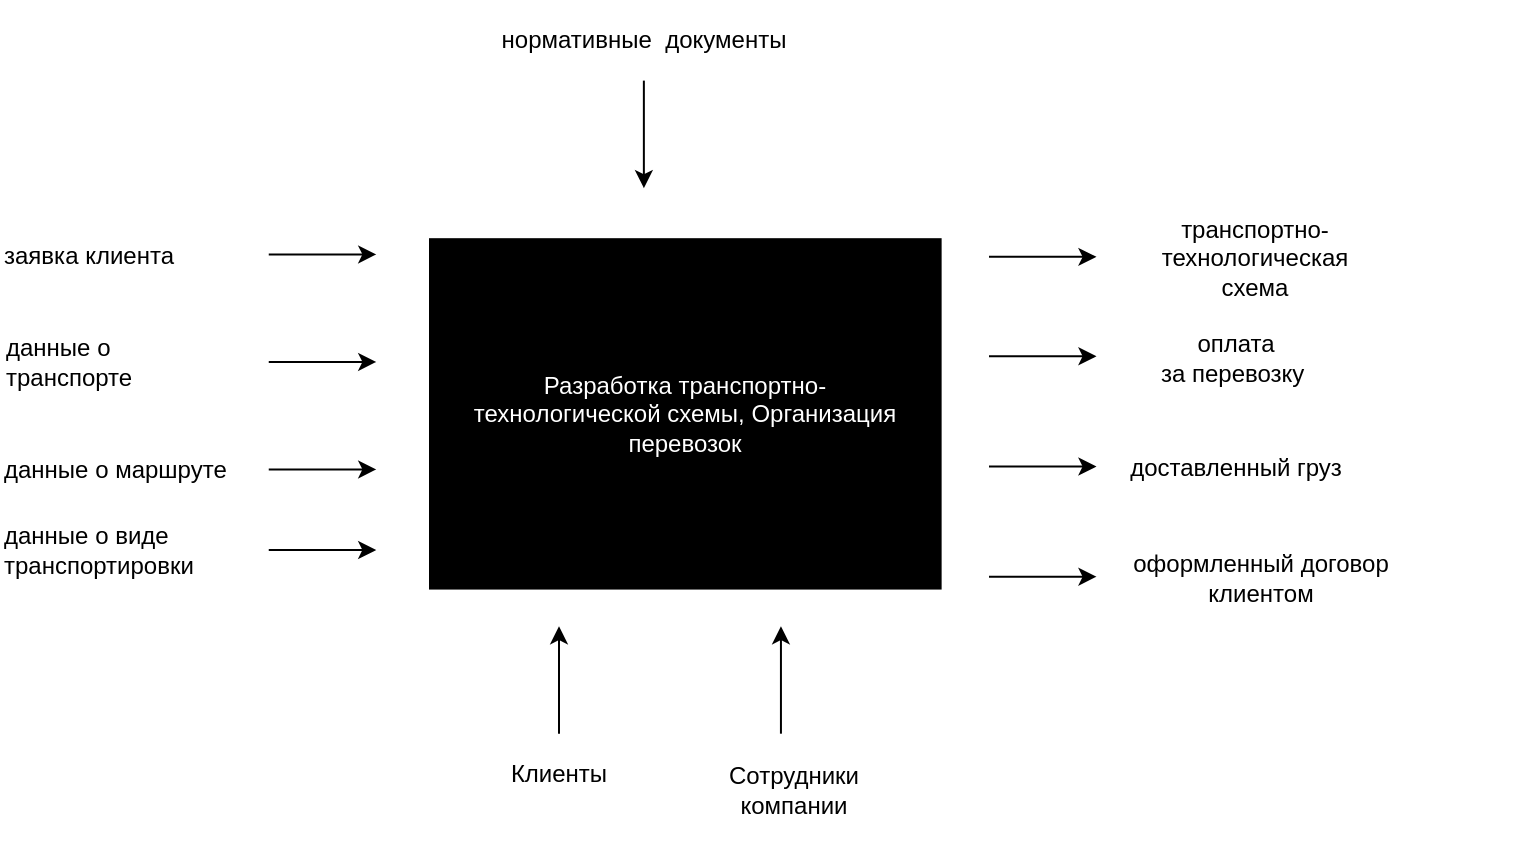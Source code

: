<mxfile version="22.1.7" type="device" pages="8">
  <diagram id="2OCbsY9K8K81jDHRSTaA" name="context">
    <mxGraphModel dx="832" dy="830" grid="1" gridSize="10" guides="1" tooltips="1" connect="1" arrows="1" fold="1" page="1" pageScale="1" pageWidth="827" pageHeight="1169" math="0" shadow="0">
      <root>
        <mxCell id="0" />
        <mxCell id="1" parent="0" />
        <mxCell id="ugVUvtCjkUIfS6CEzMaX-1" value="" style="group" parent="1" vertex="1" connectable="0">
          <mxGeometry x="40" y="50" width="765.94" height="430" as="geometry" />
        </mxCell>
        <mxCell id="ugVUvtCjkUIfS6CEzMaX-2" value="" style="rounded=0;whiteSpace=wrap;html=1;fillColor=#000000;fontColor=#00000;" parent="ugVUvtCjkUIfS6CEzMaX-1" vertex="1">
          <mxGeometry x="215.001" y="119.594" width="255.313" height="174.688" as="geometry" />
        </mxCell>
        <mxCell id="ugVUvtCjkUIfS6CEzMaX-3" value="Разработка транспортно-технологической схемы, Организация перевозок" style="text;strokeColor=none;align=center;fillColor=none;html=1;verticalAlign=middle;whiteSpace=wrap;rounded=0;fontColor=#FFFFFF;" parent="ugVUvtCjkUIfS6CEzMaX-1" vertex="1">
          <mxGeometry x="235.157" y="166.625" width="215.001" height="80.625" as="geometry" />
        </mxCell>
        <mxCell id="ugVUvtCjkUIfS6CEzMaX-4" value="Сотрудники компании" style="text;strokeColor=none;align=center;fillColor=none;html=1;verticalAlign=middle;whiteSpace=wrap;rounded=0;fontColor=#000;" parent="ugVUvtCjkUIfS6CEzMaX-1" vertex="1">
          <mxGeometry x="342.657" y="374.906" width="107.5" height="40.312" as="geometry" />
        </mxCell>
        <mxCell id="ugVUvtCjkUIfS6CEzMaX-5" value="" style="endArrow=classic;html=1;rounded=0;" parent="ugVUvtCjkUIfS6CEzMaX-1" edge="1">
          <mxGeometry width="50" height="50" relative="1" as="geometry">
            <mxPoint x="390.468" y="366.844" as="sourcePoint" />
            <mxPoint x="390.468" y="313.094" as="targetPoint" />
          </mxGeometry>
        </mxCell>
        <mxCell id="ugVUvtCjkUIfS6CEzMaX-6" value="Клиенты" style="text;strokeColor=none;align=center;fillColor=none;html=1;verticalAlign=middle;whiteSpace=wrap;rounded=0;fontColor=#000;" parent="ugVUvtCjkUIfS6CEzMaX-1" vertex="1">
          <mxGeometry x="239.188" y="366.844" width="80.625" height="40.312" as="geometry" />
        </mxCell>
        <mxCell id="ugVUvtCjkUIfS6CEzMaX-7" value="" style="endArrow=classic;html=1;rounded=0;" parent="ugVUvtCjkUIfS6CEzMaX-1" edge="1">
          <mxGeometry width="50" height="50" relative="1" as="geometry">
            <mxPoint x="279.501" y="366.844" as="sourcePoint" />
            <mxPoint x="279.501" y="313.094" as="targetPoint" />
          </mxGeometry>
        </mxCell>
        <mxCell id="ugVUvtCjkUIfS6CEzMaX-8" value="заявка клиента" style="text;strokeColor=none;align=left;fillColor=none;html=1;verticalAlign=middle;whiteSpace=wrap;rounded=0;fontColor=#000;" parent="ugVUvtCjkUIfS6CEzMaX-1" vertex="1">
          <mxGeometry y="107.5" width="120.938" height="40.312" as="geometry" />
        </mxCell>
        <mxCell id="ugVUvtCjkUIfS6CEzMaX-9" value="" style="endArrow=classic;html=1;rounded=0;" parent="ugVUvtCjkUIfS6CEzMaX-1" edge="1">
          <mxGeometry width="50" height="50" relative="1" as="geometry">
            <mxPoint x="134.375" y="127.199" as="sourcePoint" />
            <mxPoint x="188.126" y="127.199" as="targetPoint" />
          </mxGeometry>
        </mxCell>
        <mxCell id="ugVUvtCjkUIfS6CEzMaX-10" value="данные о транспорте" style="text;strokeColor=none;align=left;fillColor=none;html=1;verticalAlign=middle;whiteSpace=wrap;rounded=0;fontColor=#000;" parent="ugVUvtCjkUIfS6CEzMaX-1" vertex="1">
          <mxGeometry x="1.344" y="161.25" width="107.5" height="40.312" as="geometry" />
        </mxCell>
        <mxCell id="ugVUvtCjkUIfS6CEzMaX-11" value="" style="endArrow=classic;html=1;rounded=0;" parent="ugVUvtCjkUIfS6CEzMaX-1" edge="1">
          <mxGeometry width="50" height="50" relative="1" as="geometry">
            <mxPoint x="134.375" y="180.949" as="sourcePoint" />
            <mxPoint x="188.126" y="180.949" as="targetPoint" />
          </mxGeometry>
        </mxCell>
        <mxCell id="ugVUvtCjkUIfS6CEzMaX-12" value="нормативные&amp;nbsp;&amp;nbsp;документы" style="text;strokeColor=none;align=center;fillColor=none;html=1;verticalAlign=middle;whiteSpace=wrap;rounded=0;fontColor=#000;" parent="ugVUvtCjkUIfS6CEzMaX-1" vertex="1">
          <mxGeometry x="218.36" width="208.282" height="40.312" as="geometry" />
        </mxCell>
        <mxCell id="ugVUvtCjkUIfS6CEzMaX-13" value="" style="endArrow=classic;html=1;rounded=0;" parent="ugVUvtCjkUIfS6CEzMaX-1" edge="1">
          <mxGeometry width="50" height="50" relative="1" as="geometry">
            <mxPoint x="321.937" y="40.312" as="sourcePoint" />
            <mxPoint x="321.937" y="94.062" as="targetPoint" />
          </mxGeometry>
        </mxCell>
        <mxCell id="ugVUvtCjkUIfS6CEzMaX-14" value="" style="endArrow=classic;html=1;rounded=0;" parent="ugVUvtCjkUIfS6CEzMaX-1" edge="1">
          <mxGeometry width="50" height="50" relative="1" as="geometry">
            <mxPoint x="494.502" y="128.436" as="sourcePoint" />
            <mxPoint x="548.252" y="128.436" as="targetPoint" />
          </mxGeometry>
        </mxCell>
        <mxCell id="ugVUvtCjkUIfS6CEzMaX-15" value="транспортно-технологическая&lt;br&gt;схема" style="text;strokeColor=none;align=center;fillColor=none;html=1;verticalAlign=middle;whiteSpace=wrap;rounded=0;fontColor=#000;" parent="ugVUvtCjkUIfS6CEzMaX-1" vertex="1">
          <mxGeometry x="550.939" y="108.844" width="153.188" height="40.312" as="geometry" />
        </mxCell>
        <mxCell id="ugVUvtCjkUIfS6CEzMaX-16" value="данные о маршруте" style="text;strokeColor=none;align=left;fillColor=none;html=1;verticalAlign=middle;whiteSpace=wrap;rounded=0;fontColor=#000;" parent="ugVUvtCjkUIfS6CEzMaX-1" vertex="1">
          <mxGeometry y="215" width="120.938" height="40.312" as="geometry" />
        </mxCell>
        <mxCell id="ugVUvtCjkUIfS6CEzMaX-17" value="" style="endArrow=classic;html=1;rounded=0;" parent="ugVUvtCjkUIfS6CEzMaX-1" edge="1">
          <mxGeometry width="50" height="50" relative="1" as="geometry">
            <mxPoint x="134.375" y="234.699" as="sourcePoint" />
            <mxPoint x="188.126" y="234.699" as="targetPoint" />
          </mxGeometry>
        </mxCell>
        <mxCell id="ugVUvtCjkUIfS6CEzMaX-18" value="данные о&amp;nbsp;виде транспортировки" style="text;strokeColor=none;align=left;fillColor=none;html=1;verticalAlign=middle;whiteSpace=wrap;rounded=0;fontColor=#000;" parent="ugVUvtCjkUIfS6CEzMaX-1" vertex="1">
          <mxGeometry y="255.312" width="120.938" height="40.312" as="geometry" />
        </mxCell>
        <mxCell id="ugVUvtCjkUIfS6CEzMaX-19" value="" style="endArrow=classic;html=1;rounded=0;" parent="ugVUvtCjkUIfS6CEzMaX-1" edge="1">
          <mxGeometry width="50" height="50" relative="1" as="geometry">
            <mxPoint x="134.375" y="275.012" as="sourcePoint" />
            <mxPoint x="188.126" y="275.012" as="targetPoint" />
          </mxGeometry>
        </mxCell>
        <mxCell id="ugVUvtCjkUIfS6CEzMaX-20" value="" style="endArrow=classic;html=1;rounded=0;" parent="ugVUvtCjkUIfS6CEzMaX-1" edge="1">
          <mxGeometry width="50" height="50" relative="1" as="geometry">
            <mxPoint x="494.502" y="178.154" as="sourcePoint" />
            <mxPoint x="548.252" y="178.154" as="targetPoint" />
          </mxGeometry>
        </mxCell>
        <mxCell id="ugVUvtCjkUIfS6CEzMaX-21" value="оплата&lt;br&gt;за перевозку&amp;nbsp;" style="text;strokeColor=none;align=center;fillColor=none;html=1;verticalAlign=middle;whiteSpace=wrap;rounded=0;fontColor=#000;" parent="ugVUvtCjkUIfS6CEzMaX-1" vertex="1">
          <mxGeometry x="550.939" y="158.562" width="134.375" height="40.312" as="geometry" />
        </mxCell>
        <mxCell id="ugVUvtCjkUIfS6CEzMaX-25" value="" style="endArrow=classic;html=1;rounded=0;" parent="ugVUvtCjkUIfS6CEzMaX-1" edge="1">
          <mxGeometry width="50" height="50" relative="1" as="geometry">
            <mxPoint x="494.502" y="233.248" as="sourcePoint" />
            <mxPoint x="548.252" y="233.248" as="targetPoint" />
          </mxGeometry>
        </mxCell>
        <mxCell id="ugVUvtCjkUIfS6CEzMaX-26" value="доставленный груз" style="text;strokeColor=none;align=center;fillColor=none;html=1;verticalAlign=middle;whiteSpace=wrap;rounded=0;fontColor=#000;" parent="ugVUvtCjkUIfS6CEzMaX-1" vertex="1">
          <mxGeometry x="550.939" y="213.656" width="134.375" height="40.312" as="geometry" />
        </mxCell>
        <mxCell id="ugVUvtCjkUIfS6CEzMaX-29" value="" style="endArrow=classic;html=1;rounded=0;" parent="ugVUvtCjkUIfS6CEzMaX-1" edge="1">
          <mxGeometry width="50" height="50" relative="1" as="geometry">
            <mxPoint x="494.502" y="288.342" as="sourcePoint" />
            <mxPoint x="548.252" y="288.342" as="targetPoint" />
          </mxGeometry>
        </mxCell>
        <mxCell id="ugVUvtCjkUIfS6CEzMaX-30" value="оформленный договор клиентом" style="text;strokeColor=none;align=center;fillColor=none;html=1;verticalAlign=middle;whiteSpace=wrap;rounded=0;fontColor=#000;" parent="ugVUvtCjkUIfS6CEzMaX-1" vertex="1">
          <mxGeometry x="550.939" y="268.75" width="158.563" height="40.312" as="geometry" />
        </mxCell>
      </root>
    </mxGraphModel>
  </diagram>
  <diagram id="aQPy5H9rNKzKE5f-mu_a" name="er">
    <mxGraphModel dx="525" dy="889" grid="1" gridSize="10" guides="1" tooltips="1" connect="1" arrows="1" fold="1" page="1" pageScale="1" pageWidth="827" pageHeight="1169" math="0" shadow="0">
      <root>
        <mxCell id="0" />
        <mxCell id="1" parent="0" />
        <mxCell id="9t3WKap4j5HnIsd6NSTw-27" value="ТранспортнаяКомпания" style="shape=table;startSize=30;container=1;collapsible=1;childLayout=tableLayout;fixedRows=1;rowLines=0;fontStyle=1;align=center;resizeLast=1;html=1;" parent="1" vertex="1">
          <mxGeometry x="270" y="460" width="180" height="150" as="geometry" />
        </mxCell>
        <mxCell id="9t3WKap4j5HnIsd6NSTw-28" value="" style="shape=tableRow;horizontal=0;startSize=0;swimlaneHead=0;swimlaneBody=0;fillColor=none;collapsible=0;dropTarget=0;points=[[0,0.5],[1,0.5]];portConstraint=eastwest;top=0;left=0;right=0;bottom=1;" parent="9t3WKap4j5HnIsd6NSTw-27" vertex="1">
          <mxGeometry y="30" width="180" height="30" as="geometry" />
        </mxCell>
        <mxCell id="9t3WKap4j5HnIsd6NSTw-29" value="PK" style="shape=partialRectangle;connectable=0;fillColor=none;top=0;left=0;bottom=0;right=0;fontStyle=1;overflow=hidden;whiteSpace=wrap;html=1;" parent="9t3WKap4j5HnIsd6NSTw-28" vertex="1">
          <mxGeometry width="30" height="30" as="geometry">
            <mxRectangle width="30" height="30" as="alternateBounds" />
          </mxGeometry>
        </mxCell>
        <mxCell id="9t3WKap4j5HnIsd6NSTw-30" value="id_транспКомпания" style="shape=partialRectangle;connectable=0;fillColor=none;top=0;left=0;bottom=0;right=0;align=left;spacingLeft=6;fontStyle=5;overflow=hidden;whiteSpace=wrap;html=1;" parent="9t3WKap4j5HnIsd6NSTw-28" vertex="1">
          <mxGeometry x="30" width="150" height="30" as="geometry">
            <mxRectangle width="150" height="30" as="alternateBounds" />
          </mxGeometry>
        </mxCell>
        <mxCell id="9t3WKap4j5HnIsd6NSTw-31" value="" style="shape=tableRow;horizontal=0;startSize=0;swimlaneHead=0;swimlaneBody=0;fillColor=none;collapsible=0;dropTarget=0;points=[[0,0.5],[1,0.5]];portConstraint=eastwest;top=0;left=0;right=0;bottom=0;" parent="9t3WKap4j5HnIsd6NSTw-27" vertex="1">
          <mxGeometry y="60" width="180" height="30" as="geometry" />
        </mxCell>
        <mxCell id="9t3WKap4j5HnIsd6NSTw-32" value="" style="shape=partialRectangle;connectable=0;fillColor=none;top=0;left=0;bottom=0;right=0;editable=1;overflow=hidden;whiteSpace=wrap;html=1;" parent="9t3WKap4j5HnIsd6NSTw-31" vertex="1">
          <mxGeometry width="30" height="30" as="geometry">
            <mxRectangle width="30" height="30" as="alternateBounds" />
          </mxGeometry>
        </mxCell>
        <mxCell id="9t3WKap4j5HnIsd6NSTw-33" value="Название" style="shape=partialRectangle;connectable=0;fillColor=none;top=0;left=0;bottom=0;right=0;align=left;spacingLeft=6;overflow=hidden;whiteSpace=wrap;html=1;" parent="9t3WKap4j5HnIsd6NSTw-31" vertex="1">
          <mxGeometry x="30" width="150" height="30" as="geometry">
            <mxRectangle width="150" height="30" as="alternateBounds" />
          </mxGeometry>
        </mxCell>
        <mxCell id="9t3WKap4j5HnIsd6NSTw-34" value="" style="shape=tableRow;horizontal=0;startSize=0;swimlaneHead=0;swimlaneBody=0;fillColor=none;collapsible=0;dropTarget=0;points=[[0,0.5],[1,0.5]];portConstraint=eastwest;top=0;left=0;right=0;bottom=0;" parent="9t3WKap4j5HnIsd6NSTw-27" vertex="1">
          <mxGeometry y="90" width="180" height="30" as="geometry" />
        </mxCell>
        <mxCell id="9t3WKap4j5HnIsd6NSTw-35" value="" style="shape=partialRectangle;connectable=0;fillColor=none;top=0;left=0;bottom=0;right=0;editable=1;overflow=hidden;whiteSpace=wrap;html=1;" parent="9t3WKap4j5HnIsd6NSTw-34" vertex="1">
          <mxGeometry width="30" height="30" as="geometry">
            <mxRectangle width="30" height="30" as="alternateBounds" />
          </mxGeometry>
        </mxCell>
        <mxCell id="9t3WKap4j5HnIsd6NSTw-36" value="адрес" style="shape=partialRectangle;connectable=0;fillColor=none;top=0;left=0;bottom=0;right=0;align=left;spacingLeft=6;overflow=hidden;whiteSpace=wrap;html=1;" parent="9t3WKap4j5HnIsd6NSTw-34" vertex="1">
          <mxGeometry x="30" width="150" height="30" as="geometry">
            <mxRectangle width="150" height="30" as="alternateBounds" />
          </mxGeometry>
        </mxCell>
        <mxCell id="9t3WKap4j5HnIsd6NSTw-37" value="" style="shape=tableRow;horizontal=0;startSize=0;swimlaneHead=0;swimlaneBody=0;fillColor=none;collapsible=0;dropTarget=0;points=[[0,0.5],[1,0.5]];portConstraint=eastwest;top=0;left=0;right=0;bottom=0;" parent="9t3WKap4j5HnIsd6NSTw-27" vertex="1">
          <mxGeometry y="120" width="180" height="30" as="geometry" />
        </mxCell>
        <mxCell id="9t3WKap4j5HnIsd6NSTw-38" value="" style="shape=partialRectangle;connectable=0;fillColor=none;top=0;left=0;bottom=0;right=0;editable=1;overflow=hidden;whiteSpace=wrap;html=1;" parent="9t3WKap4j5HnIsd6NSTw-37" vertex="1">
          <mxGeometry width="30" height="30" as="geometry">
            <mxRectangle width="30" height="30" as="alternateBounds" />
          </mxGeometry>
        </mxCell>
        <mxCell id="9t3WKap4j5HnIsd6NSTw-39" value="номерТелефона" style="shape=partialRectangle;connectable=0;fillColor=none;top=0;left=0;bottom=0;right=0;align=left;spacingLeft=6;overflow=hidden;whiteSpace=wrap;html=1;" parent="9t3WKap4j5HnIsd6NSTw-37" vertex="1">
          <mxGeometry x="30" width="150" height="30" as="geometry">
            <mxRectangle width="150" height="30" as="alternateBounds" />
          </mxGeometry>
        </mxCell>
        <mxCell id="9t3WKap4j5HnIsd6NSTw-66" value="Транспортно-техн Схема&amp;nbsp;" style="shape=table;startSize=30;container=1;collapsible=1;childLayout=tableLayout;fixedRows=1;rowLines=0;fontStyle=1;align=center;resizeLast=1;html=1;" parent="1" vertex="1">
          <mxGeometry x="790" y="425" width="180" height="160" as="geometry" />
        </mxCell>
        <mxCell id="9t3WKap4j5HnIsd6NSTw-67" value="" style="shape=tableRow;horizontal=0;startSize=0;swimlaneHead=0;swimlaneBody=0;fillColor=none;collapsible=0;dropTarget=0;points=[[0,0.5],[1,0.5]];portConstraint=eastwest;top=0;left=0;right=0;bottom=1;" parent="9t3WKap4j5HnIsd6NSTw-66" vertex="1">
          <mxGeometry y="30" width="180" height="30" as="geometry" />
        </mxCell>
        <mxCell id="9t3WKap4j5HnIsd6NSTw-68" value="PK" style="shape=partialRectangle;connectable=0;fillColor=none;top=0;left=0;bottom=0;right=0;fontStyle=1;overflow=hidden;whiteSpace=wrap;html=1;" parent="9t3WKap4j5HnIsd6NSTw-67" vertex="1">
          <mxGeometry width="30" height="30" as="geometry">
            <mxRectangle width="30" height="30" as="alternateBounds" />
          </mxGeometry>
        </mxCell>
        <mxCell id="9t3WKap4j5HnIsd6NSTw-69" value="" style="shape=partialRectangle;connectable=0;fillColor=none;top=0;left=0;bottom=0;right=0;align=left;spacingLeft=6;fontStyle=5;overflow=hidden;whiteSpace=wrap;html=1;" parent="9t3WKap4j5HnIsd6NSTw-67" vertex="1">
          <mxGeometry x="30" width="150" height="30" as="geometry">
            <mxRectangle width="150" height="30" as="alternateBounds" />
          </mxGeometry>
        </mxCell>
        <mxCell id="9t3WKap4j5HnIsd6NSTw-70" value="" style="shape=tableRow;horizontal=0;startSize=0;swimlaneHead=0;swimlaneBody=0;fillColor=none;collapsible=0;dropTarget=0;points=[[0,0.5],[1,0.5]];portConstraint=eastwest;top=0;left=0;right=0;bottom=0;" parent="9t3WKap4j5HnIsd6NSTw-66" vertex="1">
          <mxGeometry y="60" width="180" height="30" as="geometry" />
        </mxCell>
        <mxCell id="9t3WKap4j5HnIsd6NSTw-71" value="" style="shape=partialRectangle;connectable=0;fillColor=none;top=0;left=0;bottom=0;right=0;editable=1;overflow=hidden;whiteSpace=wrap;html=1;" parent="9t3WKap4j5HnIsd6NSTw-70" vertex="1">
          <mxGeometry width="30" height="30" as="geometry">
            <mxRectangle width="30" height="30" as="alternateBounds" />
          </mxGeometry>
        </mxCell>
        <mxCell id="9t3WKap4j5HnIsd6NSTw-72" value="данные о транспорте" style="shape=partialRectangle;connectable=0;fillColor=none;top=0;left=0;bottom=0;right=0;align=left;spacingLeft=6;overflow=hidden;whiteSpace=wrap;html=1;" parent="9t3WKap4j5HnIsd6NSTw-70" vertex="1">
          <mxGeometry x="30" width="150" height="30" as="geometry">
            <mxRectangle width="150" height="30" as="alternateBounds" />
          </mxGeometry>
        </mxCell>
        <mxCell id="9t3WKap4j5HnIsd6NSTw-73" value="" style="shape=tableRow;horizontal=0;startSize=0;swimlaneHead=0;swimlaneBody=0;fillColor=none;collapsible=0;dropTarget=0;points=[[0,0.5],[1,0.5]];portConstraint=eastwest;top=0;left=0;right=0;bottom=0;" parent="9t3WKap4j5HnIsd6NSTw-66" vertex="1">
          <mxGeometry y="90" width="180" height="30" as="geometry" />
        </mxCell>
        <mxCell id="9t3WKap4j5HnIsd6NSTw-74" value="" style="shape=partialRectangle;connectable=0;fillColor=none;top=0;left=0;bottom=0;right=0;editable=1;overflow=hidden;whiteSpace=wrap;html=1;" parent="9t3WKap4j5HnIsd6NSTw-73" vertex="1">
          <mxGeometry width="30" height="30" as="geometry">
            <mxRectangle width="30" height="30" as="alternateBounds" />
          </mxGeometry>
        </mxCell>
        <mxCell id="9t3WKap4j5HnIsd6NSTw-75" value="данные&amp;nbsp;маршруте" style="shape=partialRectangle;connectable=0;fillColor=none;top=0;left=0;bottom=0;right=0;align=left;spacingLeft=6;overflow=hidden;whiteSpace=wrap;html=1;" parent="9t3WKap4j5HnIsd6NSTw-73" vertex="1">
          <mxGeometry x="30" width="150" height="30" as="geometry">
            <mxRectangle width="150" height="30" as="alternateBounds" />
          </mxGeometry>
        </mxCell>
        <mxCell id="9t3WKap4j5HnIsd6NSTw-76" value="" style="shape=tableRow;horizontal=0;startSize=0;swimlaneHead=0;swimlaneBody=0;fillColor=none;collapsible=0;dropTarget=0;points=[[0,0.5],[1,0.5]];portConstraint=eastwest;top=0;left=0;right=0;bottom=0;" parent="9t3WKap4j5HnIsd6NSTw-66" vertex="1">
          <mxGeometry y="120" width="180" height="40" as="geometry" />
        </mxCell>
        <mxCell id="9t3WKap4j5HnIsd6NSTw-77" value="" style="shape=partialRectangle;connectable=0;fillColor=none;top=0;left=0;bottom=0;right=0;editable=1;overflow=hidden;whiteSpace=wrap;html=1;" parent="9t3WKap4j5HnIsd6NSTw-76" vertex="1">
          <mxGeometry width="30" height="40" as="geometry">
            <mxRectangle width="30" height="40" as="alternateBounds" />
          </mxGeometry>
        </mxCell>
        <mxCell id="9t3WKap4j5HnIsd6NSTw-78" value="данные&amp;nbsp;виде транспортировки" style="shape=partialRectangle;connectable=0;fillColor=none;top=0;left=0;bottom=0;right=0;align=left;spacingLeft=6;overflow=hidden;whiteSpace=wrap;html=1;" parent="9t3WKap4j5HnIsd6NSTw-76" vertex="1">
          <mxGeometry x="30" width="150" height="40" as="geometry">
            <mxRectangle width="150" height="40" as="alternateBounds" />
          </mxGeometry>
        </mxCell>
        <mxCell id="0CfE0DqKblO2zrtclv1J-3" value="" style="group" parent="1" vertex="1" connectable="0">
          <mxGeometry x="440" y="80" width="180" height="260" as="geometry" />
        </mxCell>
        <mxCell id="9t3WKap4j5HnIsd6NSTw-40" value="ЗаявкиНаПеревозку&amp;nbsp;" style="shape=table;startSize=30;container=1;collapsible=1;childLayout=tableLayout;fixedRows=1;rowLines=0;fontStyle=1;align=center;resizeLast=1;html=1;" parent="0CfE0DqKblO2zrtclv1J-3" vertex="1">
          <mxGeometry width="180" height="250" as="geometry" />
        </mxCell>
        <mxCell id="9t3WKap4j5HnIsd6NSTw-41" value="" style="shape=tableRow;horizontal=0;startSize=0;swimlaneHead=0;swimlaneBody=0;fillColor=none;collapsible=0;dropTarget=0;points=[[0,0.5],[1,0.5]];portConstraint=eastwest;top=0;left=0;right=0;bottom=1;" parent="9t3WKap4j5HnIsd6NSTw-40" vertex="1">
          <mxGeometry y="30" width="180" height="30" as="geometry" />
        </mxCell>
        <mxCell id="9t3WKap4j5HnIsd6NSTw-42" value="PK" style="shape=partialRectangle;connectable=0;fillColor=none;top=0;left=0;bottom=0;right=0;fontStyle=1;overflow=hidden;whiteSpace=wrap;html=1;" parent="9t3WKap4j5HnIsd6NSTw-41" vertex="1">
          <mxGeometry width="30" height="30" as="geometry">
            <mxRectangle width="30" height="30" as="alternateBounds" />
          </mxGeometry>
        </mxCell>
        <mxCell id="9t3WKap4j5HnIsd6NSTw-43" value="idЗаявка" style="shape=partialRectangle;connectable=0;fillColor=none;top=0;left=0;bottom=0;right=0;align=left;spacingLeft=6;fontStyle=5;overflow=hidden;whiteSpace=wrap;html=1;" parent="9t3WKap4j5HnIsd6NSTw-41" vertex="1">
          <mxGeometry x="30" width="150" height="30" as="geometry">
            <mxRectangle width="150" height="30" as="alternateBounds" />
          </mxGeometry>
        </mxCell>
        <mxCell id="9t3WKap4j5HnIsd6NSTw-44" value="" style="shape=tableRow;horizontal=0;startSize=0;swimlaneHead=0;swimlaneBody=0;fillColor=none;collapsible=0;dropTarget=0;points=[[0,0.5],[1,0.5]];portConstraint=eastwest;top=0;left=0;right=0;bottom=0;" parent="9t3WKap4j5HnIsd6NSTw-40" vertex="1">
          <mxGeometry y="60" width="180" height="30" as="geometry" />
        </mxCell>
        <mxCell id="9t3WKap4j5HnIsd6NSTw-45" value="" style="shape=partialRectangle;connectable=0;fillColor=none;top=0;left=0;bottom=0;right=0;editable=1;overflow=hidden;whiteSpace=wrap;html=1;" parent="9t3WKap4j5HnIsd6NSTw-44" vertex="1">
          <mxGeometry width="30" height="30" as="geometry">
            <mxRectangle width="30" height="30" as="alternateBounds" />
          </mxGeometry>
        </mxCell>
        <mxCell id="9t3WKap4j5HnIsd6NSTw-46" value="дата" style="shape=partialRectangle;connectable=0;fillColor=none;top=0;left=0;bottom=0;right=0;align=left;spacingLeft=6;overflow=hidden;whiteSpace=wrap;html=1;" parent="9t3WKap4j5HnIsd6NSTw-44" vertex="1">
          <mxGeometry x="30" width="150" height="30" as="geometry">
            <mxRectangle width="150" height="30" as="alternateBounds" />
          </mxGeometry>
        </mxCell>
        <mxCell id="9t3WKap4j5HnIsd6NSTw-47" value="" style="shape=tableRow;horizontal=0;startSize=0;swimlaneHead=0;swimlaneBody=0;fillColor=none;collapsible=0;dropTarget=0;points=[[0,0.5],[1,0.5]];portConstraint=eastwest;top=0;left=0;right=0;bottom=0;" parent="9t3WKap4j5HnIsd6NSTw-40" vertex="1">
          <mxGeometry y="90" width="180" height="30" as="geometry" />
        </mxCell>
        <mxCell id="9t3WKap4j5HnIsd6NSTw-48" value="" style="shape=partialRectangle;connectable=0;fillColor=none;top=0;left=0;bottom=0;right=0;editable=1;overflow=hidden;whiteSpace=wrap;html=1;" parent="9t3WKap4j5HnIsd6NSTw-47" vertex="1">
          <mxGeometry width="30" height="30" as="geometry">
            <mxRectangle width="30" height="30" as="alternateBounds" />
          </mxGeometry>
        </mxCell>
        <mxCell id="9t3WKap4j5HnIsd6NSTw-49" value="информацияГруз" style="shape=partialRectangle;connectable=0;fillColor=none;top=0;left=0;bottom=0;right=0;align=left;spacingLeft=6;overflow=hidden;whiteSpace=wrap;html=1;" parent="9t3WKap4j5HnIsd6NSTw-47" vertex="1">
          <mxGeometry x="30" width="150" height="30" as="geometry">
            <mxRectangle width="150" height="30" as="alternateBounds" />
          </mxGeometry>
        </mxCell>
        <mxCell id="9t3WKap4j5HnIsd6NSTw-50" value="" style="shape=tableRow;horizontal=0;startSize=0;swimlaneHead=0;swimlaneBody=0;fillColor=none;collapsible=0;dropTarget=0;points=[[0,0.5],[1,0.5]];portConstraint=eastwest;top=0;left=0;right=0;bottom=0;" parent="9t3WKap4j5HnIsd6NSTw-40" vertex="1">
          <mxGeometry y="120" width="180" height="30" as="geometry" />
        </mxCell>
        <mxCell id="9t3WKap4j5HnIsd6NSTw-51" value="" style="shape=partialRectangle;connectable=0;fillColor=none;top=0;left=0;bottom=0;right=0;editable=1;overflow=hidden;whiteSpace=wrap;html=1;" parent="9t3WKap4j5HnIsd6NSTw-50" vertex="1">
          <mxGeometry width="30" height="30" as="geometry">
            <mxRectangle width="30" height="30" as="alternateBounds" />
          </mxGeometry>
        </mxCell>
        <mxCell id="9t3WKap4j5HnIsd6NSTw-52" value="местоОтправки" style="shape=partialRectangle;connectable=0;fillColor=none;top=0;left=0;bottom=0;right=0;align=left;spacingLeft=6;overflow=hidden;whiteSpace=wrap;html=1;" parent="9t3WKap4j5HnIsd6NSTw-50" vertex="1">
          <mxGeometry x="30" width="150" height="30" as="geometry">
            <mxRectangle width="150" height="30" as="alternateBounds" />
          </mxGeometry>
        </mxCell>
        <mxCell id="75KDUnPJ0yq7wkrZA07A-4" value="местоДоставки" style="shape=partialRectangle;connectable=0;fillColor=none;top=0;left=0;bottom=0;right=0;align=left;spacingLeft=6;overflow=hidden;whiteSpace=wrap;html=1;" parent="0CfE0DqKblO2zrtclv1J-3" vertex="1">
          <mxGeometry x="30" y="149.996" width="150" height="36.464" as="geometry">
            <mxRectangle width="150" height="30" as="alternateBounds" />
          </mxGeometry>
        </mxCell>
        <mxCell id="0CfE0DqKblO2zrtclv1J-10" value="id_Клиент" style="shape=partialRectangle;connectable=0;fillColor=none;top=0;left=0;bottom=0;right=0;align=left;spacingLeft=6;overflow=hidden;whiteSpace=wrap;html=1;" parent="0CfE0DqKblO2zrtclv1J-3" vertex="1">
          <mxGeometry x="30" y="183.536" width="150" height="36.464" as="geometry">
            <mxRectangle width="150" height="30" as="alternateBounds" />
          </mxGeometry>
        </mxCell>
        <mxCell id="0CfE0DqKblO2zrtclv1J-11" value="id_Клиент" style="shape=partialRectangle;connectable=0;fillColor=none;top=0;left=0;bottom=0;right=0;align=left;spacingLeft=6;overflow=hidden;whiteSpace=wrap;html=1;" parent="0CfE0DqKblO2zrtclv1J-3" vertex="1">
          <mxGeometry x="30" y="219.996" width="150" height="36.464" as="geometry">
            <mxRectangle width="150" height="30" as="alternateBounds" />
          </mxGeometry>
        </mxCell>
        <mxCell id="0CfE0DqKblO2zrtclv1J-4" value="" style="group" parent="1" vertex="1" connectable="0">
          <mxGeometry x="40" y="90" width="180" height="210" as="geometry" />
        </mxCell>
        <mxCell id="9t3WKap4j5HnIsd6NSTw-1" value="Клиенты&amp;nbsp;" style="shape=table;startSize=30;container=1;collapsible=1;childLayout=tableLayout;fixedRows=1;rowLines=0;fontStyle=1;align=center;resizeLast=1;html=1;" parent="0CfE0DqKblO2zrtclv1J-4" vertex="1">
          <mxGeometry width="180" height="210" as="geometry" />
        </mxCell>
        <mxCell id="9t3WKap4j5HnIsd6NSTw-2" value="" style="shape=tableRow;horizontal=0;startSize=0;swimlaneHead=0;swimlaneBody=0;fillColor=none;collapsible=0;dropTarget=0;points=[[0,0.5],[1,0.5]];portConstraint=eastwest;top=0;left=0;right=0;bottom=1;" parent="9t3WKap4j5HnIsd6NSTw-1" vertex="1">
          <mxGeometry y="30" width="180" height="30" as="geometry" />
        </mxCell>
        <mxCell id="9t3WKap4j5HnIsd6NSTw-3" value="PK" style="shape=partialRectangle;connectable=0;fillColor=none;top=0;left=0;bottom=0;right=0;fontStyle=1;overflow=hidden;whiteSpace=wrap;html=1;" parent="9t3WKap4j5HnIsd6NSTw-2" vertex="1">
          <mxGeometry width="30" height="30" as="geometry">
            <mxRectangle width="30" height="30" as="alternateBounds" />
          </mxGeometry>
        </mxCell>
        <mxCell id="9t3WKap4j5HnIsd6NSTw-4" value="id_Клиент" style="shape=partialRectangle;connectable=0;fillColor=none;top=0;left=0;bottom=0;right=0;align=left;spacingLeft=6;fontStyle=5;overflow=hidden;whiteSpace=wrap;html=1;" parent="9t3WKap4j5HnIsd6NSTw-2" vertex="1">
          <mxGeometry x="30" width="150" height="30" as="geometry">
            <mxRectangle width="150" height="30" as="alternateBounds" />
          </mxGeometry>
        </mxCell>
        <mxCell id="9t3WKap4j5HnIsd6NSTw-5" value="" style="shape=tableRow;horizontal=0;startSize=0;swimlaneHead=0;swimlaneBody=0;fillColor=none;collapsible=0;dropTarget=0;points=[[0,0.5],[1,0.5]];portConstraint=eastwest;top=0;left=0;right=0;bottom=0;" parent="9t3WKap4j5HnIsd6NSTw-1" vertex="1">
          <mxGeometry y="60" width="180" height="30" as="geometry" />
        </mxCell>
        <mxCell id="9t3WKap4j5HnIsd6NSTw-6" value="" style="shape=partialRectangle;connectable=0;fillColor=none;top=0;left=0;bottom=0;right=0;editable=1;overflow=hidden;whiteSpace=wrap;html=1;" parent="9t3WKap4j5HnIsd6NSTw-5" vertex="1">
          <mxGeometry width="30" height="30" as="geometry">
            <mxRectangle width="30" height="30" as="alternateBounds" />
          </mxGeometry>
        </mxCell>
        <mxCell id="9t3WKap4j5HnIsd6NSTw-7" value="Фамилия" style="shape=partialRectangle;connectable=0;fillColor=none;top=0;left=0;bottom=0;right=0;align=left;spacingLeft=6;overflow=hidden;whiteSpace=wrap;html=1;" parent="9t3WKap4j5HnIsd6NSTw-5" vertex="1">
          <mxGeometry x="30" width="150" height="30" as="geometry">
            <mxRectangle width="150" height="30" as="alternateBounds" />
          </mxGeometry>
        </mxCell>
        <mxCell id="9t3WKap4j5HnIsd6NSTw-8" value="" style="shape=tableRow;horizontal=0;startSize=0;swimlaneHead=0;swimlaneBody=0;fillColor=none;collapsible=0;dropTarget=0;points=[[0,0.5],[1,0.5]];portConstraint=eastwest;top=0;left=0;right=0;bottom=0;" parent="9t3WKap4j5HnIsd6NSTw-1" vertex="1">
          <mxGeometry y="90" width="180" height="30" as="geometry" />
        </mxCell>
        <mxCell id="9t3WKap4j5HnIsd6NSTw-9" value="" style="shape=partialRectangle;connectable=0;fillColor=none;top=0;left=0;bottom=0;right=0;editable=1;overflow=hidden;whiteSpace=wrap;html=1;" parent="9t3WKap4j5HnIsd6NSTw-8" vertex="1">
          <mxGeometry width="30" height="30" as="geometry">
            <mxRectangle width="30" height="30" as="alternateBounds" />
          </mxGeometry>
        </mxCell>
        <mxCell id="9t3WKap4j5HnIsd6NSTw-10" value="Имя" style="shape=partialRectangle;connectable=0;fillColor=none;top=0;left=0;bottom=0;right=0;align=left;spacingLeft=6;overflow=hidden;whiteSpace=wrap;html=1;" parent="9t3WKap4j5HnIsd6NSTw-8" vertex="1">
          <mxGeometry x="30" width="150" height="30" as="geometry">
            <mxRectangle width="150" height="30" as="alternateBounds" />
          </mxGeometry>
        </mxCell>
        <mxCell id="9t3WKap4j5HnIsd6NSTw-11" value="" style="shape=tableRow;horizontal=0;startSize=0;swimlaneHead=0;swimlaneBody=0;fillColor=none;collapsible=0;dropTarget=0;points=[[0,0.5],[1,0.5]];portConstraint=eastwest;top=0;left=0;right=0;bottom=0;" parent="9t3WKap4j5HnIsd6NSTw-1" vertex="1">
          <mxGeometry y="120" width="180" height="30" as="geometry" />
        </mxCell>
        <mxCell id="9t3WKap4j5HnIsd6NSTw-12" value="" style="shape=partialRectangle;connectable=0;fillColor=none;top=0;left=0;bottom=0;right=0;editable=1;overflow=hidden;whiteSpace=wrap;html=1;" parent="9t3WKap4j5HnIsd6NSTw-11" vertex="1">
          <mxGeometry width="30" height="30" as="geometry">
            <mxRectangle width="30" height="30" as="alternateBounds" />
          </mxGeometry>
        </mxCell>
        <mxCell id="9t3WKap4j5HnIsd6NSTw-13" value="Отчество" style="shape=partialRectangle;connectable=0;fillColor=none;top=0;left=0;bottom=0;right=0;align=left;spacingLeft=6;overflow=hidden;whiteSpace=wrap;html=1;" parent="9t3WKap4j5HnIsd6NSTw-11" vertex="1">
          <mxGeometry x="30" width="150" height="30" as="geometry">
            <mxRectangle width="150" height="30" as="alternateBounds" />
          </mxGeometry>
        </mxCell>
        <mxCell id="75KDUnPJ0yq7wkrZA07A-2" value="адрес" style="shape=partialRectangle;connectable=0;fillColor=none;top=0;left=0;bottom=0;right=0;align=left;spacingLeft=6;overflow=hidden;whiteSpace=wrap;html=1;" parent="0CfE0DqKblO2zrtclv1J-4" vertex="1">
          <mxGeometry x="30" y="150" width="150" height="30" as="geometry">
            <mxRectangle width="150" height="30" as="alternateBounds" />
          </mxGeometry>
        </mxCell>
        <mxCell id="75KDUnPJ0yq7wkrZA07A-3" value="номерТелефона" style="shape=partialRectangle;connectable=0;fillColor=none;top=0;left=0;bottom=0;right=0;align=left;spacingLeft=6;overflow=hidden;whiteSpace=wrap;html=1;" parent="0CfE0DqKblO2zrtclv1J-4" vertex="1">
          <mxGeometry x="30" y="180" width="150" height="30" as="geometry">
            <mxRectangle width="150" height="30" as="alternateBounds" />
          </mxGeometry>
        </mxCell>
        <mxCell id="0CfE0DqKblO2zrtclv1J-6" value="" style="endArrow=none;html=1;rounded=0;exitX=1.004;exitY=0.863;exitDx=0;exitDy=0;exitPerimeter=0;" parent="1" source="9t3WKap4j5HnIsd6NSTw-11" edge="1">
          <mxGeometry relative="1" as="geometry">
            <mxPoint x="210" y="270" as="sourcePoint" />
            <mxPoint x="440" y="236" as="targetPoint" />
          </mxGeometry>
        </mxCell>
        <mxCell id="0CfE0DqKblO2zrtclv1J-7" value="1" style="resizable=0;html=1;whiteSpace=wrap;align=left;verticalAlign=bottom;" parent="0CfE0DqKblO2zrtclv1J-6" connectable="0" vertex="1">
          <mxGeometry x="-1" relative="1" as="geometry" />
        </mxCell>
        <mxCell id="0CfE0DqKblO2zrtclv1J-8" value="N" style="resizable=0;html=1;whiteSpace=wrap;align=right;verticalAlign=bottom;" parent="0CfE0DqKblO2zrtclv1J-6" connectable="0" vertex="1">
          <mxGeometry x="1" relative="1" as="geometry" />
        </mxCell>
        <mxCell id="0CfE0DqKblO2zrtclv1J-9" value="" style="group" parent="1" vertex="1" connectable="0">
          <mxGeometry x="520" y="400" width="180" height="310" as="geometry" />
        </mxCell>
        <mxCell id="9t3WKap4j5HnIsd6NSTw-53" value="Договор" style="shape=table;startSize=30;container=1;collapsible=1;childLayout=tableLayout;fixedRows=1;rowLines=0;fontStyle=1;align=center;resizeLast=1;html=1;" parent="0CfE0DqKblO2zrtclv1J-9" vertex="1">
          <mxGeometry width="180" height="280" as="geometry" />
        </mxCell>
        <mxCell id="9t3WKap4j5HnIsd6NSTw-54" value="" style="shape=tableRow;horizontal=0;startSize=0;swimlaneHead=0;swimlaneBody=0;fillColor=none;collapsible=0;dropTarget=0;points=[[0,0.5],[1,0.5]];portConstraint=eastwest;top=0;left=0;right=0;bottom=1;" parent="9t3WKap4j5HnIsd6NSTw-53" vertex="1">
          <mxGeometry y="30" width="180" height="30" as="geometry" />
        </mxCell>
        <mxCell id="9t3WKap4j5HnIsd6NSTw-55" value="PK" style="shape=partialRectangle;connectable=0;fillColor=none;top=0;left=0;bottom=0;right=0;fontStyle=1;overflow=hidden;whiteSpace=wrap;html=1;" parent="9t3WKap4j5HnIsd6NSTw-54" vertex="1">
          <mxGeometry width="30" height="30" as="geometry">
            <mxRectangle width="30" height="30" as="alternateBounds" />
          </mxGeometry>
        </mxCell>
        <mxCell id="9t3WKap4j5HnIsd6NSTw-56" value="idДоговор" style="shape=partialRectangle;connectable=0;fillColor=none;top=0;left=0;bottom=0;right=0;align=left;spacingLeft=6;fontStyle=5;overflow=hidden;whiteSpace=wrap;html=1;" parent="9t3WKap4j5HnIsd6NSTw-54" vertex="1">
          <mxGeometry x="30" width="150" height="30" as="geometry">
            <mxRectangle width="150" height="30" as="alternateBounds" />
          </mxGeometry>
        </mxCell>
        <mxCell id="9t3WKap4j5HnIsd6NSTw-57" value="" style="shape=tableRow;horizontal=0;startSize=0;swimlaneHead=0;swimlaneBody=0;fillColor=none;collapsible=0;dropTarget=0;points=[[0,0.5],[1,0.5]];portConstraint=eastwest;top=0;left=0;right=0;bottom=0;" parent="9t3WKap4j5HnIsd6NSTw-53" vertex="1">
          <mxGeometry y="60" width="180" height="30" as="geometry" />
        </mxCell>
        <mxCell id="9t3WKap4j5HnIsd6NSTw-58" value="" style="shape=partialRectangle;connectable=0;fillColor=none;top=0;left=0;bottom=0;right=0;editable=1;overflow=hidden;whiteSpace=wrap;html=1;" parent="9t3WKap4j5HnIsd6NSTw-57" vertex="1">
          <mxGeometry width="30" height="30" as="geometry">
            <mxRectangle width="30" height="30" as="alternateBounds" />
          </mxGeometry>
        </mxCell>
        <mxCell id="9t3WKap4j5HnIsd6NSTw-59" value="Дата" style="shape=partialRectangle;connectable=0;fillColor=none;top=0;left=0;bottom=0;right=0;align=left;spacingLeft=6;overflow=hidden;whiteSpace=wrap;html=1;" parent="9t3WKap4j5HnIsd6NSTw-57" vertex="1">
          <mxGeometry x="30" width="150" height="30" as="geometry">
            <mxRectangle width="150" height="30" as="alternateBounds" />
          </mxGeometry>
        </mxCell>
        <mxCell id="9t3WKap4j5HnIsd6NSTw-60" value="" style="shape=tableRow;horizontal=0;startSize=0;swimlaneHead=0;swimlaneBody=0;fillColor=none;collapsible=0;dropTarget=0;points=[[0,0.5],[1,0.5]];portConstraint=eastwest;top=0;left=0;right=0;bottom=0;" parent="9t3WKap4j5HnIsd6NSTw-53" vertex="1">
          <mxGeometry y="90" width="180" height="30" as="geometry" />
        </mxCell>
        <mxCell id="9t3WKap4j5HnIsd6NSTw-61" value="" style="shape=partialRectangle;connectable=0;fillColor=none;top=0;left=0;bottom=0;right=0;editable=1;overflow=hidden;whiteSpace=wrap;html=1;" parent="9t3WKap4j5HnIsd6NSTw-60" vertex="1">
          <mxGeometry width="30" height="30" as="geometry">
            <mxRectangle width="30" height="30" as="alternateBounds" />
          </mxGeometry>
        </mxCell>
        <mxCell id="9t3WKap4j5HnIsd6NSTw-62" value="Детали договора" style="shape=partialRectangle;connectable=0;fillColor=none;top=0;left=0;bottom=0;right=0;align=left;spacingLeft=6;overflow=hidden;whiteSpace=wrap;html=1;" parent="9t3WKap4j5HnIsd6NSTw-60" vertex="1">
          <mxGeometry x="30" width="150" height="30" as="geometry">
            <mxRectangle width="150" height="30" as="alternateBounds" />
          </mxGeometry>
        </mxCell>
        <mxCell id="9t3WKap4j5HnIsd6NSTw-63" value="" style="shape=tableRow;horizontal=0;startSize=0;swimlaneHead=0;swimlaneBody=0;fillColor=none;collapsible=0;dropTarget=0;points=[[0,0.5],[1,0.5]];portConstraint=eastwest;top=0;left=0;right=0;bottom=0;" parent="9t3WKap4j5HnIsd6NSTw-53" vertex="1">
          <mxGeometry y="120" width="180" height="30" as="geometry" />
        </mxCell>
        <mxCell id="9t3WKap4j5HnIsd6NSTw-64" value="" style="shape=partialRectangle;connectable=0;fillColor=none;top=0;left=0;bottom=0;right=0;editable=1;overflow=hidden;whiteSpace=wrap;html=1;" parent="9t3WKap4j5HnIsd6NSTw-63" vertex="1">
          <mxGeometry width="30" height="30" as="geometry">
            <mxRectangle width="30" height="30" as="alternateBounds" />
          </mxGeometry>
        </mxCell>
        <mxCell id="9t3WKap4j5HnIsd6NSTw-65" value="Сумма платежа" style="shape=partialRectangle;connectable=0;fillColor=none;top=0;left=0;bottom=0;right=0;align=left;spacingLeft=6;overflow=hidden;whiteSpace=wrap;html=1;" parent="9t3WKap4j5HnIsd6NSTw-63" vertex="1">
          <mxGeometry x="30" width="150" height="30" as="geometry">
            <mxRectangle width="150" height="30" as="alternateBounds" />
          </mxGeometry>
        </mxCell>
        <mxCell id="75KDUnPJ0yq7wkrZA07A-5" value="Условия перевозки" style="shape=partialRectangle;connectable=0;fillColor=none;top=0;left=0;bottom=0;right=0;align=left;spacingLeft=6;overflow=hidden;whiteSpace=wrap;html=1;" parent="0CfE0DqKblO2zrtclv1J-9" vertex="1">
          <mxGeometry x="30" y="200.003" width="150" height="51.667" as="geometry">
            <mxRectangle width="150" height="30" as="alternateBounds" />
          </mxGeometry>
        </mxCell>
        <mxCell id="0CfE0DqKblO2zrtclv1J-2" value="" style="shape=partialRectangle;connectable=0;fillColor=none;top=0;left=0;bottom=0;right=0;editable=1;overflow=hidden;whiteSpace=wrap;html=1;" parent="0CfE0DqKblO2zrtclv1J-9" vertex="1">
          <mxGeometry y="258.333" width="30" height="51.667" as="geometry">
            <mxRectangle width="30" height="30" as="alternateBounds" />
          </mxGeometry>
        </mxCell>
        <mxCell id="0CfE0DqKblO2zrtclv1J-12" value="id_транспКомпания" style="shape=partialRectangle;connectable=0;fillColor=none;top=0;left=0;bottom=0;right=0;align=left;spacingLeft=6;overflow=hidden;whiteSpace=wrap;html=1;" parent="0CfE0DqKblO2zrtclv1J-9" vertex="1">
          <mxGeometry x="30" y="165.998" width="150" height="51.667" as="geometry">
            <mxRectangle width="150" height="30" as="alternateBounds" />
          </mxGeometry>
        </mxCell>
        <mxCell id="0CfE0DqKblO2zrtclv1J-13" value="id_Клиент" style="shape=partialRectangle;connectable=0;fillColor=none;top=0;left=0;bottom=0;right=0;align=left;spacingLeft=6;overflow=hidden;whiteSpace=wrap;html=1;" parent="0CfE0DqKblO2zrtclv1J-9" vertex="1">
          <mxGeometry x="30" y="142.998" width="150" height="41.866" as="geometry">
            <mxRectangle width="150" height="30" as="alternateBounds" />
          </mxGeometry>
        </mxCell>
        <mxCell id="0CfE0DqKblO2zrtclv1J-30" value="IDСхема" style="shape=partialRectangle;connectable=0;fillColor=none;top=0;left=0;bottom=0;right=0;align=left;spacingLeft=6;overflow=hidden;whiteSpace=wrap;html=1;" parent="0CfE0DqKblO2zrtclv1J-9" vertex="1">
          <mxGeometry x="30" y="230.003" width="150" height="51.667" as="geometry">
            <mxRectangle width="150" height="30" as="alternateBounds" />
          </mxGeometry>
        </mxCell>
        <mxCell id="0CfE0DqKblO2zrtclv1J-14" value="" style="endArrow=none;html=1;rounded=0;entryX=0;entryY=0.5;entryDx=0;entryDy=0;edgeStyle=elbowEdgeStyle;" parent="1" target="9t3WKap4j5HnIsd6NSTw-54" edge="1">
          <mxGeometry relative="1" as="geometry">
            <mxPoint x="220" y="250" as="sourcePoint" />
            <mxPoint x="440" y="250" as="targetPoint" />
          </mxGeometry>
        </mxCell>
        <mxCell id="0CfE0DqKblO2zrtclv1J-15" value="1" style="resizable=0;html=1;whiteSpace=wrap;align=left;verticalAlign=bottom;" parent="0CfE0DqKblO2zrtclv1J-14" connectable="0" vertex="1">
          <mxGeometry x="-1" relative="1" as="geometry" />
        </mxCell>
        <mxCell id="0CfE0DqKblO2zrtclv1J-16" value="N" style="resizable=0;html=1;whiteSpace=wrap;align=right;verticalAlign=bottom;" parent="0CfE0DqKblO2zrtclv1J-14" connectable="0" vertex="1">
          <mxGeometry x="1" relative="1" as="geometry" />
        </mxCell>
        <mxCell id="0CfE0DqKblO2zrtclv1J-17" value="" style="endArrow=none;html=1;rounded=0;entryX=0;entryY=0.5;entryDx=0;entryDy=0;" parent="1" source="9t3WKap4j5HnIsd6NSTw-27" target="9t3WKap4j5HnIsd6NSTw-63" edge="1">
          <mxGeometry relative="1" as="geometry">
            <mxPoint x="230" y="260" as="sourcePoint" />
            <mxPoint x="530" y="455" as="targetPoint" />
          </mxGeometry>
        </mxCell>
        <mxCell id="0CfE0DqKblO2zrtclv1J-18" value="1" style="resizable=0;html=1;whiteSpace=wrap;align=left;verticalAlign=bottom;" parent="0CfE0DqKblO2zrtclv1J-17" connectable="0" vertex="1">
          <mxGeometry x="-1" relative="1" as="geometry" />
        </mxCell>
        <mxCell id="0CfE0DqKblO2zrtclv1J-19" value="N" style="resizable=0;html=1;whiteSpace=wrap;align=right;verticalAlign=bottom;" parent="0CfE0DqKblO2zrtclv1J-17" connectable="0" vertex="1">
          <mxGeometry x="1" relative="1" as="geometry" />
        </mxCell>
        <mxCell id="0CfE0DqKblO2zrtclv1J-20" value="" style="group" parent="1" vertex="1" connectable="0">
          <mxGeometry x="519.86" y="776" width="180" height="180" as="geometry" />
        </mxCell>
        <mxCell id="0CfE0DqKblO2zrtclv1J-28" style="edgeStyle=orthogonalEdgeStyle;rounded=0;orthogonalLoop=1;jettySize=auto;html=1;startArrow=none;startFill=0;endArrow=none;endFill=0;" parent="0CfE0DqKblO2zrtclv1J-20" source="9t3WKap4j5HnIsd6NSTw-14" edge="1">
          <mxGeometry relative="1" as="geometry">
            <mxPoint x="90.14" y="-96" as="targetPoint" />
          </mxGeometry>
        </mxCell>
        <mxCell id="0CfE0DqKblO2zrtclv1J-29" value="1:1" style="edgeLabel;html=1;align=center;verticalAlign=middle;resizable=0;points=[];" parent="0CfE0DqKblO2zrtclv1J-28" vertex="1" connectable="0">
          <mxGeometry x="0.198" relative="1" as="geometry">
            <mxPoint as="offset" />
          </mxGeometry>
        </mxCell>
        <mxCell id="9t3WKap4j5HnIsd6NSTw-14" value="БухгалтерскиеОперации&amp;nbsp;" style="shape=table;startSize=30;container=1;collapsible=1;childLayout=tableLayout;fixedRows=1;rowLines=0;fontStyle=1;align=center;resizeLast=1;html=1;" parent="0CfE0DqKblO2zrtclv1J-20" vertex="1">
          <mxGeometry width="180" height="180" as="geometry" />
        </mxCell>
        <mxCell id="9t3WKap4j5HnIsd6NSTw-15" value="" style="shape=tableRow;horizontal=0;startSize=0;swimlaneHead=0;swimlaneBody=0;fillColor=none;collapsible=0;dropTarget=0;points=[[0,0.5],[1,0.5]];portConstraint=eastwest;top=0;left=0;right=0;bottom=1;" parent="9t3WKap4j5HnIsd6NSTw-14" vertex="1">
          <mxGeometry y="30" width="180" height="30" as="geometry" />
        </mxCell>
        <mxCell id="9t3WKap4j5HnIsd6NSTw-16" value="PK" style="shape=partialRectangle;connectable=0;fillColor=none;top=0;left=0;bottom=0;right=0;fontStyle=1;overflow=hidden;whiteSpace=wrap;html=1;" parent="9t3WKap4j5HnIsd6NSTw-15" vertex="1">
          <mxGeometry width="30" height="30" as="geometry">
            <mxRectangle width="30" height="30" as="alternateBounds" />
          </mxGeometry>
        </mxCell>
        <mxCell id="9t3WKap4j5HnIsd6NSTw-17" value="idОперации" style="shape=partialRectangle;connectable=0;fillColor=none;top=0;left=0;bottom=0;right=0;align=left;spacingLeft=6;fontStyle=5;overflow=hidden;whiteSpace=wrap;html=1;" parent="9t3WKap4j5HnIsd6NSTw-15" vertex="1">
          <mxGeometry x="30" width="150" height="30" as="geometry">
            <mxRectangle width="150" height="30" as="alternateBounds" />
          </mxGeometry>
        </mxCell>
        <mxCell id="9t3WKap4j5HnIsd6NSTw-18" value="" style="shape=tableRow;horizontal=0;startSize=0;swimlaneHead=0;swimlaneBody=0;fillColor=none;collapsible=0;dropTarget=0;points=[[0,0.5],[1,0.5]];portConstraint=eastwest;top=0;left=0;right=0;bottom=0;" parent="9t3WKap4j5HnIsd6NSTw-14" vertex="1">
          <mxGeometry y="60" width="180" height="30" as="geometry" />
        </mxCell>
        <mxCell id="9t3WKap4j5HnIsd6NSTw-19" value="" style="shape=partialRectangle;connectable=0;fillColor=none;top=0;left=0;bottom=0;right=0;editable=1;overflow=hidden;whiteSpace=wrap;html=1;" parent="9t3WKap4j5HnIsd6NSTw-18" vertex="1">
          <mxGeometry width="30" height="30" as="geometry">
            <mxRectangle width="30" height="30" as="alternateBounds" />
          </mxGeometry>
        </mxCell>
        <mxCell id="9t3WKap4j5HnIsd6NSTw-20" value="Дата" style="shape=partialRectangle;connectable=0;fillColor=none;top=0;left=0;bottom=0;right=0;align=left;spacingLeft=6;overflow=hidden;whiteSpace=wrap;html=1;" parent="9t3WKap4j5HnIsd6NSTw-18" vertex="1">
          <mxGeometry x="30" width="150" height="30" as="geometry">
            <mxRectangle width="150" height="30" as="alternateBounds" />
          </mxGeometry>
        </mxCell>
        <mxCell id="9t3WKap4j5HnIsd6NSTw-21" value="" style="shape=tableRow;horizontal=0;startSize=0;swimlaneHead=0;swimlaneBody=0;fillColor=none;collapsible=0;dropTarget=0;points=[[0,0.5],[1,0.5]];portConstraint=eastwest;top=0;left=0;right=0;bottom=0;" parent="9t3WKap4j5HnIsd6NSTw-14" vertex="1">
          <mxGeometry y="90" width="180" height="30" as="geometry" />
        </mxCell>
        <mxCell id="9t3WKap4j5HnIsd6NSTw-22" value="" style="shape=partialRectangle;connectable=0;fillColor=none;top=0;left=0;bottom=0;right=0;editable=1;overflow=hidden;whiteSpace=wrap;html=1;" parent="9t3WKap4j5HnIsd6NSTw-21" vertex="1">
          <mxGeometry width="30" height="30" as="geometry">
            <mxRectangle width="30" height="30" as="alternateBounds" />
          </mxGeometry>
        </mxCell>
        <mxCell id="9t3WKap4j5HnIsd6NSTw-23" value="Детали" style="shape=partialRectangle;connectable=0;fillColor=none;top=0;left=0;bottom=0;right=0;align=left;spacingLeft=6;overflow=hidden;whiteSpace=wrap;html=1;" parent="9t3WKap4j5HnIsd6NSTw-21" vertex="1">
          <mxGeometry x="30" width="150" height="30" as="geometry">
            <mxRectangle width="150" height="30" as="alternateBounds" />
          </mxGeometry>
        </mxCell>
        <mxCell id="9t3WKap4j5HnIsd6NSTw-24" value="" style="shape=tableRow;horizontal=0;startSize=0;swimlaneHead=0;swimlaneBody=0;fillColor=none;collapsible=0;dropTarget=0;points=[[0,0.5],[1,0.5]];portConstraint=eastwest;top=0;left=0;right=0;bottom=0;" parent="9t3WKap4j5HnIsd6NSTw-14" vertex="1">
          <mxGeometry y="120" width="180" height="30" as="geometry" />
        </mxCell>
        <mxCell id="9t3WKap4j5HnIsd6NSTw-25" value="" style="shape=partialRectangle;connectable=0;fillColor=none;top=0;left=0;bottom=0;right=0;editable=1;overflow=hidden;whiteSpace=wrap;html=1;" parent="9t3WKap4j5HnIsd6NSTw-24" vertex="1">
          <mxGeometry width="30" height="30" as="geometry">
            <mxRectangle width="30" height="30" as="alternateBounds" />
          </mxGeometry>
        </mxCell>
        <mxCell id="9t3WKap4j5HnIsd6NSTw-26" value="Сумма" style="shape=partialRectangle;connectable=0;fillColor=none;top=0;left=0;bottom=0;right=0;align=left;spacingLeft=6;overflow=hidden;whiteSpace=wrap;html=1;" parent="9t3WKap4j5HnIsd6NSTw-24" vertex="1">
          <mxGeometry x="30" width="150" height="30" as="geometry">
            <mxRectangle width="150" height="30" as="alternateBounds" />
          </mxGeometry>
        </mxCell>
        <mxCell id="75KDUnPJ0yq7wkrZA07A-6" value="id_Клиент" style="shape=partialRectangle;connectable=0;fillColor=none;top=0;left=0;bottom=0;right=0;align=left;spacingLeft=6;overflow=hidden;whiteSpace=wrap;html=1;" parent="0CfE0DqKblO2zrtclv1J-20" vertex="1">
          <mxGeometry x="30" y="149" width="150" height="30" as="geometry">
            <mxRectangle width="150" height="30" as="alternateBounds" />
          </mxGeometry>
        </mxCell>
        <mxCell id="0CfE0DqKblO2zrtclv1J-24" value="" style="endArrow=none;html=1;rounded=0;exitX=0.979;exitY=-0.062;exitDx=0;exitDy=0;exitPerimeter=0;" parent="1" source="9t3WKap4j5HnIsd6NSTw-63" edge="1">
          <mxGeometry relative="1" as="geometry">
            <mxPoint x="685" y="226" as="sourcePoint" />
            <mxPoint x="785" y="518" as="targetPoint" />
          </mxGeometry>
        </mxCell>
        <mxCell id="0CfE0DqKblO2zrtclv1J-25" value="1" style="resizable=0;html=1;whiteSpace=wrap;align=left;verticalAlign=bottom;" parent="0CfE0DqKblO2zrtclv1J-24" connectable="0" vertex="1">
          <mxGeometry x="-1" relative="1" as="geometry" />
        </mxCell>
        <mxCell id="0CfE0DqKblO2zrtclv1J-26" value="1" style="resizable=0;html=1;whiteSpace=wrap;align=right;verticalAlign=bottom;" parent="0CfE0DqKblO2zrtclv1J-24" connectable="0" vertex="1">
          <mxGeometry x="1" relative="1" as="geometry" />
        </mxCell>
      </root>
    </mxGraphModel>
  </diagram>
  <diagram id="QDYVwuJs2mxkyvGzYjkz" name="взаимод">
    <mxGraphModel dx="1352" dy="889" grid="1" gridSize="10" guides="1" tooltips="1" connect="1" arrows="1" fold="1" page="1" pageScale="1" pageWidth="827" pageHeight="1169" math="0" shadow="0">
      <root>
        <mxCell id="0" />
        <mxCell id="1" parent="0" />
        <mxCell id="3ndYtwI13no1exd0FK0T-1" value=":Клиент" style="shape=umlActor;verticalLabelPosition=bottom;verticalAlign=top;html=1;outlineConnect=0;" parent="1" vertex="1">
          <mxGeometry y="250" width="30" height="60" as="geometry" />
        </mxCell>
        <mxCell id="3ndYtwI13no1exd0FK0T-2" value="1:Вход на сайт()" style="text;strokeColor=none;align=center;fillColor=none;html=1;verticalAlign=middle;whiteSpace=wrap;rounded=0;" parent="1" vertex="1">
          <mxGeometry x="26" y="330" width="140" height="30" as="geometry" />
        </mxCell>
        <mxCell id="3ndYtwI13no1exd0FK0T-3" value="" style="endArrow=classic;html=1;rounded=0;" parent="1" edge="1">
          <mxGeometry width="50" height="50" relative="1" as="geometry">
            <mxPoint x="10" y="360" as="sourcePoint" />
            <mxPoint x="170" y="360" as="targetPoint" />
          </mxGeometry>
        </mxCell>
        <mxCell id="3ndYtwI13no1exd0FK0T-4" value="" style="endArrow=none;dashed=1;html=1;dashPattern=1 3;strokeWidth=2;rounded=0;" parent="1" edge="1">
          <mxGeometry width="50" height="50" relative="1" as="geometry">
            <mxPoint x="10" y="570" as="sourcePoint" />
            <mxPoint x="10" y="340" as="targetPoint" />
          </mxGeometry>
        </mxCell>
        <mxCell id="3ndYtwI13no1exd0FK0T-5" value="" style="endArrow=none;dashed=1;html=1;dashPattern=1 3;strokeWidth=2;rounded=0;" parent="1" edge="1">
          <mxGeometry width="50" height="50" relative="1" as="geometry">
            <mxPoint x="180" y="620" as="sourcePoint" />
            <mxPoint x="180" y="290" as="targetPoint" />
          </mxGeometry>
        </mxCell>
        <mxCell id="3ndYtwI13no1exd0FK0T-6" value="кнопка Вход на сайт" style="rounded=0;whiteSpace=wrap;html=1;" parent="1" vertex="1">
          <mxGeometry x="130" y="240" width="100" height="50" as="geometry" />
        </mxCell>
        <mxCell id="3ndYtwI13no1exd0FK0T-7" value="2: ввод данных" style="text;strokeColor=none;align=center;fillColor=none;html=1;verticalAlign=middle;whiteSpace=wrap;rounded=0;" parent="1" vertex="1">
          <mxGeometry x="180" y="340" width="140" height="30" as="geometry" />
        </mxCell>
        <mxCell id="3ndYtwI13no1exd0FK0T-8" value="" style="endArrow=classic;html=1;rounded=0;exitX=0;exitY=1;exitDx=0;exitDy=0;" parent="1" edge="1">
          <mxGeometry width="50" height="50" relative="1" as="geometry">
            <mxPoint x="178" y="370" as="sourcePoint" />
            <mxPoint x="322" y="370" as="targetPoint" />
          </mxGeometry>
        </mxCell>
        <mxCell id="3ndYtwI13no1exd0FK0T-9" value="" style="endArrow=none;dashed=1;html=1;dashPattern=1 3;strokeWidth=2;rounded=0;" parent="1" edge="1">
          <mxGeometry width="50" height="50" relative="1" as="geometry">
            <mxPoint x="334" y="640" as="sourcePoint" />
            <mxPoint x="334" y="290" as="targetPoint" />
          </mxGeometry>
        </mxCell>
        <mxCell id="3ndYtwI13no1exd0FK0T-10" value=":форма заявки" style="rounded=0;whiteSpace=wrap;html=1;" parent="1" vertex="1">
          <mxGeometry x="270" y="240" width="126" height="50" as="geometry" />
        </mxCell>
        <mxCell id="3ndYtwI13no1exd0FK0T-11" value="" style="rounded=0;whiteSpace=wrap;html=1;fillColor=#fff2cc;strokeColor=#d6b656;" parent="1" vertex="1">
          <mxGeometry x="170" y="350" width="10" height="20" as="geometry" />
        </mxCell>
        <mxCell id="3ndYtwI13no1exd0FK0T-12" value="" style="rounded=0;whiteSpace=wrap;html=1;fillColor=#fff2cc;strokeColor=#d6b656;" parent="1" vertex="1">
          <mxGeometry x="320" y="360" width="10" height="20" as="geometry" />
        </mxCell>
        <mxCell id="3ndYtwI13no1exd0FK0T-13" value="" style="endArrow=classic;html=1;rounded=0;" parent="1" edge="1">
          <mxGeometry width="50" height="50" relative="1" as="geometry">
            <mxPoint x="10" y="404" as="sourcePoint" />
            <mxPoint x="320" y="404" as="targetPoint" />
          </mxGeometry>
        </mxCell>
        <mxCell id="3ndYtwI13no1exd0FK0T-14" value="3: ввод данных" style="text;strokeColor=none;align=center;fillColor=none;html=1;verticalAlign=middle;whiteSpace=wrap;rounded=0;" parent="1" vertex="1">
          <mxGeometry x="16" y="375" width="180" height="30" as="geometry" />
        </mxCell>
        <mxCell id="3ndYtwI13no1exd0FK0T-15" value="" style="rounded=0;whiteSpace=wrap;html=1;fillColor=#fff2cc;strokeColor=#d6b656;" parent="1" vertex="1">
          <mxGeometry x="320" y="380" width="10" height="26" as="geometry" />
        </mxCell>
        <mxCell id="3ndYtwI13no1exd0FK0T-16" value="" style="rounded=0;whiteSpace=wrap;html=1;fillColor=#fff2cc;strokeColor=#d6b656;" parent="1" vertex="1">
          <mxGeometry x="328" y="380" width="10" height="20" as="geometry" />
        </mxCell>
        <mxCell id="3ndYtwI13no1exd0FK0T-17" value="" style="endArrow=classic;html=1;rounded=0;exitX=0;exitY=1;exitDx=0;exitDy=0;entryX=1;entryY=1;entryDx=0;entryDy=0;" parent="1" source="3ndYtwI13no1exd0FK0T-18" target="3ndYtwI13no1exd0FK0T-18" edge="1">
          <mxGeometry width="50" height="50" relative="1" as="geometry">
            <mxPoint x="10" y="447" as="sourcePoint" />
            <mxPoint x="410" y="450" as="targetPoint" />
          </mxGeometry>
        </mxCell>
        <mxCell id="3ndYtwI13no1exd0FK0T-18" value="4:Проверка введенных данных()" style="text;strokeColor=none;align=center;fillColor=none;html=1;verticalAlign=middle;whiteSpace=wrap;rounded=0;" parent="1" vertex="1">
          <mxGeometry x="335" y="377" width="140" height="30" as="geometry" />
        </mxCell>
        <mxCell id="3ndYtwI13no1exd0FK0T-19" value=":Логистический отдел&amp;nbsp;&lt;br&gt;&lt;p class=&quot;MsoListParagraph&quot;&gt;&lt;/p&gt;" style="shape=umlActor;verticalLabelPosition=bottom;verticalAlign=top;html=1;outlineConnect=0;" parent="1" vertex="1">
          <mxGeometry x="460" y="230" width="30" height="60" as="geometry" />
        </mxCell>
        <mxCell id="3ndYtwI13no1exd0FK0T-20" value="" style="rounded=0;whiteSpace=wrap;html=1;fillColor=#fff2cc;strokeColor=#d6b656;" parent="1" vertex="1">
          <mxGeometry x="470" y="422" width="10" height="26" as="geometry" />
        </mxCell>
        <mxCell id="3ndYtwI13no1exd0FK0T-21" value="5:[Успешная проверка данных] ОформлениеДоговора()" style="text;html=1;align=center;verticalAlign=middle;resizable=0;points=[];autosize=1;strokeColor=none;fillColor=none;" parent="1" vertex="1">
          <mxGeometry x="479" y="417" width="330" height="30" as="geometry" />
        </mxCell>
        <mxCell id="3ndYtwI13no1exd0FK0T-22" value="" style="endArrow=classic;html=1;rounded=0;fontSize=12;entryX=0;entryY=0.25;entryDx=0;entryDy=0;" parent="1" target="3ndYtwI13no1exd0FK0T-27" edge="1">
          <mxGeometry width="50" height="50" relative="1" as="geometry">
            <mxPoint x="480" y="446.89" as="sourcePoint" />
            <mxPoint x="720" y="436.89" as="targetPoint" />
          </mxGeometry>
        </mxCell>
        <mxCell id="3ndYtwI13no1exd0FK0T-23" value="" style="endArrow=none;dashed=1;html=1;dashPattern=1 3;strokeWidth=2;rounded=0;startArrow=none;" parent="1" edge="1">
          <mxGeometry width="50" height="50" relative="1" as="geometry">
            <mxPoint x="476" y="610" as="sourcePoint" />
            <mxPoint x="474.44" y="300" as="targetPoint" />
          </mxGeometry>
        </mxCell>
        <mxCell id="3ndYtwI13no1exd0FK0T-24" value=":Оформление договора" style="rounded=0;whiteSpace=wrap;html=1;" parent="1" vertex="1">
          <mxGeometry x="806" y="260" width="126" height="50" as="geometry" />
        </mxCell>
        <mxCell id="3ndYtwI13no1exd0FK0T-25" value="" style="endArrow=none;dashed=1;html=1;dashPattern=1 3;strokeWidth=2;rounded=0;startArrow=none;" parent="1" source="3ndYtwI13no1exd0FK0T-27" edge="1">
          <mxGeometry width="50" height="50" relative="1" as="geometry">
            <mxPoint x="874.56" y="619" as="sourcePoint" />
            <mxPoint x="873" y="309" as="targetPoint" />
          </mxGeometry>
        </mxCell>
        <mxCell id="3ndYtwI13no1exd0FK0T-26" value="" style="endArrow=none;dashed=1;html=1;dashPattern=1 3;strokeWidth=2;rounded=0;startArrow=none;" parent="1" edge="1">
          <mxGeometry width="50" height="50" relative="1" as="geometry">
            <mxPoint x="873" y="714" as="sourcePoint" />
            <mxPoint x="873" y="420" as="targetPoint" />
          </mxGeometry>
        </mxCell>
        <mxCell id="3ndYtwI13no1exd0FK0T-27" value="" style="rounded=0;whiteSpace=wrap;html=1;fillColor=#fff2cc;strokeColor=#d6b656;" parent="1" vertex="1">
          <mxGeometry x="868" y="430" width="10" height="66" as="geometry" />
        </mxCell>
        <mxCell id="3ndYtwI13no1exd0FK0T-28" value="6:[Безуспешная проверка данных] отказ в оформлении()" style="text;html=1;align=center;verticalAlign=middle;resizable=0;points=[];autosize=1;strokeColor=none;fillColor=none;" parent="1" vertex="1">
          <mxGeometry x="485" y="460" width="340" height="30" as="geometry" />
        </mxCell>
        <mxCell id="3ndYtwI13no1exd0FK0T-29" value="" style="endArrow=classic;html=1;rounded=0;fontSize=12;edgeStyle=orthogonalEdgeStyle;" parent="1" edge="1">
          <mxGeometry width="50" height="50" relative="1" as="geometry">
            <mxPoint x="476" y="494" as="sourcePoint" />
            <mxPoint x="330" y="534" as="targetPoint" />
            <Array as="points">
              <mxPoint x="810" y="494" />
              <mxPoint x="810" y="534" />
            </Array>
          </mxGeometry>
        </mxCell>
        <mxCell id="3ndYtwI13no1exd0FK0T-30" value=":Оплата" style="rounded=0;whiteSpace=wrap;html=1;" parent="1" vertex="1">
          <mxGeometry x="958" y="260" width="126" height="50" as="geometry" />
        </mxCell>
        <mxCell id="3ndYtwI13no1exd0FK0T-31" value="" style="endArrow=none;dashed=1;html=1;dashPattern=1 3;strokeWidth=2;rounded=0;startArrow=none;" parent="1" edge="1">
          <mxGeometry width="50" height="50" relative="1" as="geometry">
            <mxPoint x="1025" y="730" as="sourcePoint" />
            <mxPoint x="1025" y="309" as="targetPoint" />
          </mxGeometry>
        </mxCell>
        <mxCell id="3ndYtwI13no1exd0FK0T-32" value="7: расчет стоимости" style="text;html=1;align=center;verticalAlign=middle;resizable=0;points=[];autosize=1;strokeColor=none;fillColor=none;" parent="1" vertex="1">
          <mxGeometry x="880" y="430" width="140" height="30" as="geometry" />
        </mxCell>
        <mxCell id="3ndYtwI13no1exd0FK0T-33" value="" style="endArrow=classic;html=1;rounded=0;fontSize=12;" parent="1" edge="1">
          <mxGeometry width="50" height="50" relative="1" as="geometry">
            <mxPoint x="879" y="458.89" as="sourcePoint" />
            <mxPoint x="1020" y="459" as="targetPoint" />
          </mxGeometry>
        </mxCell>
        <mxCell id="3ndYtwI13no1exd0FK0T-34" value="8: получение оплаты" style="text;html=1;align=center;verticalAlign=middle;resizable=0;points=[];autosize=1;strokeColor=none;fillColor=none;" parent="1" vertex="1">
          <mxGeometry x="881" y="460" width="140" height="30" as="geometry" />
        </mxCell>
        <mxCell id="3ndYtwI13no1exd0FK0T-35" value="" style="endArrow=classic;html=1;rounded=0;fontSize=12;" parent="1" edge="1">
          <mxGeometry width="50" height="50" relative="1" as="geometry">
            <mxPoint x="878" y="488.89" as="sourcePoint" />
            <mxPoint x="1019" y="489" as="targetPoint" />
          </mxGeometry>
        </mxCell>
        <mxCell id="3ndYtwI13no1exd0FK0T-36" value="" style="rounded=0;whiteSpace=wrap;html=1;fillColor=#fff2cc;strokeColor=#d6b656;" parent="1" vertex="1">
          <mxGeometry x="1021" y="442" width="10" height="66" as="geometry" />
        </mxCell>
        <mxCell id="3ndYtwI13no1exd0FK0T-37" value="" style="endArrow=none;dashed=1;html=1;dashPattern=1 3;strokeWidth=2;rounded=0;startArrow=none;" parent="1" edge="1">
          <mxGeometry width="50" height="50" relative="1" as="geometry">
            <mxPoint x="1186" y="730" as="sourcePoint" />
            <mxPoint x="1186" y="309" as="targetPoint" />
          </mxGeometry>
        </mxCell>
        <mxCell id="3ndYtwI13no1exd0FK0T-38" value="9: Транспортирвка" style="text;html=1;align=center;verticalAlign=middle;resizable=0;points=[];autosize=1;strokeColor=none;fillColor=none;" parent="1" vertex="1">
          <mxGeometry x="1028" y="460" width="130" height="30" as="geometry" />
        </mxCell>
        <mxCell id="3ndYtwI13no1exd0FK0T-39" value="" style="endArrow=classic;html=1;rounded=0;fontSize=12;entryX=0.23;entryY=0.159;entryDx=0;entryDy=0;entryPerimeter=0;" parent="1" edge="1">
          <mxGeometry width="50" height="50" relative="1" as="geometry">
            <mxPoint x="1031" y="490.0" as="sourcePoint" />
            <mxPoint x="1183.3" y="490.494" as="targetPoint" />
          </mxGeometry>
        </mxCell>
        <mxCell id="3ndYtwI13no1exd0FK0T-40" value="Транспортная компания&lt;br&gt;&lt;p class=&quot;MsoListParagraph&quot;&gt;&lt;/p&gt;" style="shape=umlActor;verticalLabelPosition=bottom;verticalAlign=top;html=1;outlineConnect=0;" parent="1" vertex="1">
          <mxGeometry x="1171" y="255" width="30" height="60" as="geometry" />
        </mxCell>
        <mxCell id="3ndYtwI13no1exd0FK0T-41" value=":Клиент" style="shape=umlActor;verticalLabelPosition=bottom;verticalAlign=top;html=1;outlineConnect=0;" parent="1" vertex="1">
          <mxGeometry x="1320" y="260" width="30" height="60" as="geometry" />
        </mxCell>
        <mxCell id="3ndYtwI13no1exd0FK0T-42" value="" style="endArrow=none;dashed=1;html=1;dashPattern=1 3;strokeWidth=2;rounded=0;" parent="1" edge="1">
          <mxGeometry width="50" height="50" relative="1" as="geometry">
            <mxPoint x="1330" y="720" as="sourcePoint" />
            <mxPoint x="1330" y="350" as="targetPoint" />
          </mxGeometry>
        </mxCell>
        <mxCell id="3ndYtwI13no1exd0FK0T-43" value="" style="rounded=0;whiteSpace=wrap;html=1;fillColor=#fff2cc;strokeColor=#d6b656;" parent="1" vertex="1">
          <mxGeometry x="1180" y="470" width="10" height="66" as="geometry" />
        </mxCell>
        <mxCell id="3ndYtwI13no1exd0FK0T-44" value="10: Получение" style="text;html=1;align=center;verticalAlign=middle;resizable=0;points=[];autosize=1;strokeColor=none;fillColor=none;" parent="1" vertex="1">
          <mxGeometry x="1202" y="488" width="100" height="30" as="geometry" />
        </mxCell>
        <mxCell id="3ndYtwI13no1exd0FK0T-45" value="" style="endArrow=classic;html=1;rounded=0;fontSize=12;" parent="1" edge="1">
          <mxGeometry width="50" height="50" relative="1" as="geometry">
            <mxPoint x="1190" y="518.0" as="sourcePoint" />
            <mxPoint x="1330" y="520" as="targetPoint" />
          </mxGeometry>
        </mxCell>
        <mxCell id="8asYvgLZe6z5AC_yzfU8-1" value=":Клиент" style="shape=umlActor;verticalLabelPosition=bottom;verticalAlign=top;html=1;outlineConnect=0;" parent="1" vertex="1">
          <mxGeometry x="60" y="910" width="30" height="60" as="geometry" />
        </mxCell>
        <mxCell id="8asYvgLZe6z5AC_yzfU8-2" value="1:Вход на сайт()" style="text;strokeColor=none;align=center;fillColor=none;html=1;verticalAlign=middle;whiteSpace=wrap;rounded=0;" parent="1" vertex="1">
          <mxGeometry x="50" y="860" width="110" height="30" as="geometry" />
        </mxCell>
        <mxCell id="8asYvgLZe6z5AC_yzfU8-3" value="&lt;u&gt;кнопка Вход на сайт:&lt;br&gt;кнопка Вход на сайт&lt;/u&gt;" style="rounded=0;whiteSpace=wrap;html=1;" parent="1" vertex="1">
          <mxGeometry x="170" y="860" width="130" height="50" as="geometry" />
        </mxCell>
        <mxCell id="8asYvgLZe6z5AC_yzfU8-4" value=":Оформление договора&lt;br&gt;Оформление договора" style="rounded=0;whiteSpace=wrap;html=1;" parent="1" vertex="1">
          <mxGeometry x="594" y="1160" width="146" height="54" as="geometry" />
        </mxCell>
        <mxCell id="8asYvgLZe6z5AC_yzfU8-5" value="2:Ввод данных для заявки()" style="text;strokeColor=none;align=center;fillColor=none;html=1;verticalAlign=middle;whiteSpace=wrap;rounded=0;" parent="1" vertex="1">
          <mxGeometry x="290" y="850" width="180" height="30" as="geometry" />
        </mxCell>
        <mxCell id="8asYvgLZe6z5AC_yzfU8-6" value="3:Ввод данных для заявки()" style="text;strokeColor=none;align=center;fillColor=none;html=1;verticalAlign=middle;whiteSpace=wrap;rounded=0;" parent="1" vertex="1">
          <mxGeometry x="200" y="920" width="180" height="30" as="geometry" />
        </mxCell>
        <mxCell id="8asYvgLZe6z5AC_yzfU8-7" value="" style="endArrow=none;html=1;rounded=0;fontSize=18;" parent="1" edge="1">
          <mxGeometry width="50" height="50" relative="1" as="geometry">
            <mxPoint x="90" y="955" as="sourcePoint" />
            <mxPoint x="160" y="910" as="targetPoint" />
          </mxGeometry>
        </mxCell>
        <mxCell id="8asYvgLZe6z5AC_yzfU8-8" value="" style="endArrow=classic;html=1;rounded=0;fontSize=18;" parent="1" edge="1">
          <mxGeometry width="50" height="50" relative="1" as="geometry">
            <mxPoint x="130" y="910" as="sourcePoint" />
            <mxPoint x="160" y="890" as="targetPoint" />
          </mxGeometry>
        </mxCell>
        <mxCell id="8asYvgLZe6z5AC_yzfU8-9" value=":форма заявки&lt;br&gt;форма заявки" style="rounded=0;whiteSpace=wrap;html=1;" parent="1" vertex="1">
          <mxGeometry x="450" y="890" width="126" height="50" as="geometry" />
        </mxCell>
        <mxCell id="8asYvgLZe6z5AC_yzfU8-10" value="" style="endArrow=none;html=1;rounded=0;fontSize=18;exitX=1;exitY=0.5;exitDx=0;exitDy=0;entryX=0;entryY=0.5;entryDx=0;entryDy=0;" parent="1" source="8asYvgLZe6z5AC_yzfU8-3" target="8asYvgLZe6z5AC_yzfU8-9" edge="1">
          <mxGeometry width="50" height="50" relative="1" as="geometry">
            <mxPoint x="300" y="1110" as="sourcePoint" />
            <mxPoint x="350" y="1060" as="targetPoint" />
          </mxGeometry>
        </mxCell>
        <mxCell id="8asYvgLZe6z5AC_yzfU8-11" value="" style="endArrow=none;html=1;rounded=0;fontSize=18;" parent="1" edge="1">
          <mxGeometry width="50" height="50" relative="1" as="geometry">
            <mxPoint x="110" y="960" as="sourcePoint" />
            <mxPoint x="450" y="950" as="targetPoint" />
          </mxGeometry>
        </mxCell>
        <mxCell id="8asYvgLZe6z5AC_yzfU8-12" value="" style="endArrow=classic;html=1;rounded=0;fontSize=18;" parent="1" edge="1">
          <mxGeometry width="50" height="50" relative="1" as="geometry">
            <mxPoint x="272" y="950" as="sourcePoint" />
            <mxPoint x="316" y="945.18" as="targetPoint" />
          </mxGeometry>
        </mxCell>
        <mxCell id="8asYvgLZe6z5AC_yzfU8-13" value="" style="endArrow=classic;html=1;rounded=0;fontSize=18;" parent="1" edge="1">
          <mxGeometry width="50" height="50" relative="1" as="geometry">
            <mxPoint x="345" y="884.82" as="sourcePoint" />
            <mxPoint x="390" y="895" as="targetPoint" />
          </mxGeometry>
        </mxCell>
        <mxCell id="8asYvgLZe6z5AC_yzfU8-18" value=":Логистический отдел&amp;nbsp;&lt;br&gt;&lt;p class=&quot;MsoListParagraph&quot;&gt;&lt;/p&gt;" style="shape=umlActor;verticalLabelPosition=bottom;verticalAlign=top;html=1;outlineConnect=0;" parent="1" vertex="1">
          <mxGeometry x="460" y="1070" width="30" height="60" as="geometry" />
        </mxCell>
        <mxCell id="8asYvgLZe6z5AC_yzfU8-19" value="4:Проверка &lt;br&gt;введенных данных()" style="text;html=1;align=center;verticalAlign=middle;resizable=0;points=[];autosize=1;strokeColor=none;fillColor=none;" parent="1" vertex="1">
          <mxGeometry x="339" y="1010" width="140" height="40" as="geometry" />
        </mxCell>
        <mxCell id="8asYvgLZe6z5AC_yzfU8-20" value="" style="endArrow=classic;html=1;rounded=0;fontSize=18;endFill=1;" parent="1" edge="1">
          <mxGeometry width="50" height="50" relative="1" as="geometry">
            <mxPoint x="490" y="1070" as="sourcePoint" />
            <mxPoint x="510" y="950" as="targetPoint" />
          </mxGeometry>
        </mxCell>
        <mxCell id="8asYvgLZe6z5AC_yzfU8-21" value="" style="endArrow=classic;html=1;rounded=0;fontSize=18;" parent="1" edge="1">
          <mxGeometry width="50" height="50" relative="1" as="geometry">
            <mxPoint x="500" y="950" as="sourcePoint" />
            <mxPoint x="480" y="1070" as="targetPoint" />
          </mxGeometry>
        </mxCell>
        <mxCell id="8asYvgLZe6z5AC_yzfU8-22" value="" style="endArrow=none;html=1;rounded=0;fontSize=18;exitX=1;exitY=0.5;exitDx=0;exitDy=0;entryX=0;entryY=0.5;entryDx=0;entryDy=0;" parent="1" edge="1">
          <mxGeometry width="50" height="50" relative="1" as="geometry">
            <mxPoint x="1171" y="1230" as="sourcePoint" />
            <mxPoint x="1321" y="1260" as="targetPoint" />
          </mxGeometry>
        </mxCell>
        <mxCell id="8asYvgLZe6z5AC_yzfU8-24" value="6:[Безуспешная проверка данных] &lt;br&gt;отказ в оформлении()" style="text;html=1;align=center;verticalAlign=middle;resizable=0;points=[];autosize=1;strokeColor=none;fillColor=none;" parent="1" vertex="1">
          <mxGeometry x="500" y="1000" width="210" height="40" as="geometry" />
        </mxCell>
        <mxCell id="8asYvgLZe6z5AC_yzfU8-28" value="&lt;span style=&quot;color: rgb(0, 0, 0); font-family: Helvetica; font-size: 12px; font-style: normal; font-variant-ligatures: normal; font-variant-caps: normal; font-weight: 400; letter-spacing: normal; orphans: 2; text-align: center; text-indent: 0px; text-transform: none; widows: 2; word-spacing: 0px; -webkit-text-stroke-width: 0px; background-color: rgb(251, 251, 251); text-decoration-thickness: initial; text-decoration-style: initial; text-decoration-color: initial; float: none; display: inline !important;&quot;&gt;5:[Успешная проверка данных] &lt;br&gt;ОформлениеДоговора()&lt;/span&gt;" style="text;whiteSpace=wrap;html=1;" parent="1" vertex="1">
          <mxGeometry x="610" y="1110" width="180" height="40" as="geometry" />
        </mxCell>
        <mxCell id="8asYvgLZe6z5AC_yzfU8-30" value="" style="endArrow=none;html=1;rounded=0;fontSize=18;exitX=1;exitY=0.5;exitDx=0;exitDy=0;entryX=0;entryY=0.5;entryDx=0;entryDy=0;" parent="1" edge="1">
          <mxGeometry width="50" height="50" relative="1" as="geometry">
            <mxPoint x="740" y="1200.18" as="sourcePoint" />
            <mxPoint x="890" y="1230.18" as="targetPoint" />
          </mxGeometry>
        </mxCell>
        <mxCell id="8asYvgLZe6z5AC_yzfU8-31" value="" style="endArrow=classic;html=1;rounded=0;fontSize=18;" parent="1" edge="1">
          <mxGeometry width="50" height="50" relative="1" as="geometry">
            <mxPoint x="750" y="1190" as="sourcePoint" />
            <mxPoint x="890" y="1220" as="targetPoint" />
          </mxGeometry>
        </mxCell>
        <mxCell id="8asYvgLZe6z5AC_yzfU8-32" value=":Оплата&lt;br&gt;Оплата" style="rounded=0;whiteSpace=wrap;html=1;" parent="1" vertex="1">
          <mxGeometry x="900" y="1190" width="146" height="54" as="geometry" />
        </mxCell>
        <mxCell id="8asYvgLZe6z5AC_yzfU8-33" value="&lt;span style=&quot;color: rgb(0, 0, 0); font-family: Helvetica; font-size: 12px; font-style: normal; font-variant-ligatures: normal; font-variant-caps: normal; font-weight: 400; letter-spacing: normal; orphans: 2; text-align: center; text-indent: 0px; text-transform: none; widows: 2; word-spacing: 0px; -webkit-text-stroke-width: 0px; background-color: rgb(251, 251, 251); text-decoration-thickness: initial; text-decoration-style: initial; text-decoration-color: initial; float: none; display: inline !important;&quot;&gt;7: расчет стоимости&lt;/span&gt;" style="text;whiteSpace=wrap;html=1;" parent="1" vertex="1">
          <mxGeometry x="758" y="1171" width="150" height="40" as="geometry" />
        </mxCell>
        <mxCell id="8asYvgLZe6z5AC_yzfU8-34" value="&lt;span style=&quot;color: rgb(0, 0, 0); font-family: Helvetica; font-size: 12px; font-style: normal; font-variant-ligatures: normal; font-variant-caps: normal; font-weight: 400; letter-spacing: normal; orphans: 2; text-align: center; text-indent: 0px; text-transform: none; widows: 2; word-spacing: 0px; -webkit-text-stroke-width: 0px; background-color: rgb(251, 251, 251); text-decoration-thickness: initial; text-decoration-style: initial; text-decoration-color: initial; float: none; display: inline !important;&quot;&gt;8: получение оплаты&lt;/span&gt;" style="text;whiteSpace=wrap;html=1;" parent="1" vertex="1">
          <mxGeometry x="758" y="1195" width="150" height="40" as="geometry" />
        </mxCell>
        <mxCell id="8asYvgLZe6z5AC_yzfU8-35" value=":Логистический отдел&amp;nbsp;&lt;br&gt;&lt;p class=&quot;MsoListParagraph&quot;&gt;&lt;/p&gt;" style="shape=umlActor;verticalLabelPosition=bottom;verticalAlign=top;html=1;outlineConnect=0;" parent="1" vertex="1">
          <mxGeometry x="1150" y="1190" width="30" height="60" as="geometry" />
        </mxCell>
        <mxCell id="8asYvgLZe6z5AC_yzfU8-42" value="" style="endArrow=none;html=1;rounded=0;fontSize=18;exitX=1;exitY=0.5;exitDx=0;exitDy=0;" parent="1" edge="1">
          <mxGeometry width="50" height="50" relative="1" as="geometry">
            <mxPoint x="1046" y="1225" as="sourcePoint" />
            <mxPoint x="1120" y="1240" as="targetPoint" />
          </mxGeometry>
        </mxCell>
        <mxCell id="8asYvgLZe6z5AC_yzfU8-43" value="" style="endArrow=classic;html=1;rounded=0;fontSize=18;" parent="1" edge="1">
          <mxGeometry width="50" height="50" relative="1" as="geometry">
            <mxPoint x="1060" y="1219.91" as="sourcePoint" />
            <mxPoint x="1105" y="1230.09" as="targetPoint" />
          </mxGeometry>
        </mxCell>
        <mxCell id="8asYvgLZe6z5AC_yzfU8-44" value="&lt;span style=&quot;color: rgb(0, 0, 0); font-family: Helvetica; font-size: 12px; font-style: normal; font-variant-ligatures: normal; font-variant-caps: normal; font-weight: 400; letter-spacing: normal; orphans: 2; text-align: center; text-indent: 0px; text-transform: none; widows: 2; word-spacing: 0px; -webkit-text-stroke-width: 0px; background-color: rgb(251, 251, 251); text-decoration-thickness: initial; text-decoration-style: initial; text-decoration-color: initial; float: none; display: inline !important;&quot;&gt;9: Транспортирвка&lt;/span&gt;" style="text;whiteSpace=wrap;html=1;" parent="1" vertex="1">
          <mxGeometry x="1046" y="1190" width="140" height="40" as="geometry" />
        </mxCell>
        <mxCell id="8asYvgLZe6z5AC_yzfU8-45" value=":Клиент" style="shape=umlActor;verticalLabelPosition=bottom;verticalAlign=top;html=1;outlineConnect=0;" parent="1" vertex="1">
          <mxGeometry x="1320" y="1200" width="30" height="60" as="geometry" />
        </mxCell>
        <mxCell id="8asYvgLZe6z5AC_yzfU8-46" value="" style="endArrow=none;html=1;rounded=0;fontSize=18;exitX=1;exitY=0.5;exitDx=0;exitDy=0;entryX=0;entryY=0.5;entryDx=0;entryDy=0;" parent="1" edge="1">
          <mxGeometry width="50" height="50" relative="1" as="geometry">
            <mxPoint x="500" y="1134" as="sourcePoint" />
            <mxPoint x="650" y="1164" as="targetPoint" />
          </mxGeometry>
        </mxCell>
        <mxCell id="8asYvgLZe6z5AC_yzfU8-47" value="" style="endArrow=classic;html=1;rounded=0;fontSize=18;fontStyle=1" parent="1" edge="1">
          <mxGeometry width="50" height="50" relative="1" as="geometry">
            <mxPoint x="541" y="1128" as="sourcePoint" />
            <mxPoint x="586" y="1138.18" as="targetPoint" />
          </mxGeometry>
        </mxCell>
        <mxCell id="8asYvgLZe6z5AC_yzfU8-48" value="" style="endArrow=classic;html=1;rounded=0;fontSize=18;" parent="1" edge="1">
          <mxGeometry width="50" height="50" relative="1" as="geometry">
            <mxPoint x="1210" y="1224.82" as="sourcePoint" />
            <mxPoint x="1255" y="1235" as="targetPoint" />
          </mxGeometry>
        </mxCell>
        <mxCell id="8asYvgLZe6z5AC_yzfU8-49" value="&lt;span style=&quot;color: rgb(0, 0, 0); font-family: Helvetica; font-size: 12px; font-style: normal; font-variant-ligatures: normal; font-variant-caps: normal; font-weight: 400; letter-spacing: normal; orphans: 2; text-align: center; text-indent: 0px; text-transform: none; widows: 2; word-spacing: 0px; -webkit-text-stroke-width: 0px; background-color: rgb(251, 251, 251); text-decoration-thickness: initial; text-decoration-style: initial; text-decoration-color: initial; float: none; display: inline !important;&quot;&gt;10: Получение&lt;/span&gt;" style="text;whiteSpace=wrap;html=1;" parent="1" vertex="1">
          <mxGeometry x="1270" y="1190" width="110" height="40" as="geometry" />
        </mxCell>
      </root>
    </mxGraphModel>
  </diagram>
  <diagram id="a9j53AYDf2F0VW2wRe9T" name="(Use Case);">
    <mxGraphModel dx="553" dy="2105" grid="1" gridSize="10" guides="1" tooltips="1" connect="1" arrows="1" fold="1" page="1" pageScale="1" pageWidth="827" pageHeight="1169" math="0" shadow="0">
      <root>
        <mxCell id="0" />
        <mxCell id="1" parent="0" />
        <mxCell id="NxGK6DmnuCGPljDLyEzB-1" style="edgeStyle=none;rounded=0;orthogonalLoop=1;jettySize=auto;html=1;" edge="1" parent="1" source="NxGK6DmnuCGPljDLyEzB-3" target="NxGK6DmnuCGPljDLyEzB-19">
          <mxGeometry relative="1" as="geometry" />
        </mxCell>
        <mxCell id="NxGK6DmnuCGPljDLyEzB-2" style="edgeStyle=none;rounded=0;orthogonalLoop=1;jettySize=auto;html=1;" edge="1" parent="1" source="NxGK6DmnuCGPljDLyEzB-3" target="NxGK6DmnuCGPljDLyEzB-20">
          <mxGeometry relative="1" as="geometry" />
        </mxCell>
        <mxCell id="XCBKs5kr43pbQS-9hPik-8" style="rounded=0;orthogonalLoop=1;jettySize=auto;html=1;" edge="1" parent="1" source="NxGK6DmnuCGPljDLyEzB-3" target="NxGK6DmnuCGPljDLyEzB-28">
          <mxGeometry relative="1" as="geometry">
            <mxPoint x="327.188" y="160.475" as="targetPoint" />
          </mxGeometry>
        </mxCell>
        <mxCell id="NxGK6DmnuCGPljDLyEzB-3" value="Клиент" style="shape=umlActor;verticalLabelPosition=bottom;verticalAlign=top;html=1;" vertex="1" parent="1">
          <mxGeometry x="580" y="160" width="30" height="60" as="geometry" />
        </mxCell>
        <mxCell id="NxGK6DmnuCGPljDLyEzB-9" style="edgeStyle=none;rounded=0;orthogonalLoop=1;jettySize=auto;html=1;" edge="1" parent="1" source="NxGK6DmnuCGPljDLyEzB-10" target="NxGK6DmnuCGPljDLyEzB-28">
          <mxGeometry relative="1" as="geometry" />
        </mxCell>
        <mxCell id="NxGK6DmnuCGPljDLyEzB-10" value="Админимтратор" style="shape=umlActor;verticalLabelPosition=bottom;verticalAlign=top;html=1;" vertex="1" parent="1">
          <mxGeometry x="110" y="20" width="30" height="60" as="geometry" />
        </mxCell>
        <mxCell id="NxGK6DmnuCGPljDLyEzB-11" style="edgeStyle=none;rounded=0;orthogonalLoop=1;jettySize=auto;html=1;" edge="1" parent="1" source="NxGK6DmnuCGPljDLyEzB-13" target="NxGK6DmnuCGPljDLyEzB-29">
          <mxGeometry relative="1" as="geometry" />
        </mxCell>
        <mxCell id="NxGK6DmnuCGPljDLyEzB-12" style="edgeStyle=none;rounded=0;orthogonalLoop=1;jettySize=auto;html=1;" edge="1" parent="1" source="NxGK6DmnuCGPljDLyEzB-13" target="NxGK6DmnuCGPljDLyEzB-23">
          <mxGeometry relative="1" as="geometry" />
        </mxCell>
        <mxCell id="NxGK6DmnuCGPljDLyEzB-13" value="Дизайнер" style="shape=umlActor;verticalLabelPosition=bottom;verticalAlign=top;html=1;" vertex="1" parent="1">
          <mxGeometry x="110" y="230" width="30" height="60" as="geometry" />
        </mxCell>
        <mxCell id="NxGK6DmnuCGPljDLyEzB-17" style="edgeStyle=none;rounded=0;orthogonalLoop=1;jettySize=auto;html=1;" edge="1" parent="1" source="NxGK6DmnuCGPljDLyEzB-18" target="NxGK6DmnuCGPljDLyEzB-33">
          <mxGeometry relative="1" as="geometry" />
        </mxCell>
        <mxCell id="NxGK6DmnuCGPljDLyEzB-18" value="Швея" style="shape=umlActor;verticalLabelPosition=bottom;verticalAlign=top;html=1;" vertex="1" parent="1">
          <mxGeometry x="60" y="450" width="30" height="60" as="geometry" />
        </mxCell>
        <mxCell id="NxGK6DmnuCGPljDLyEzB-19" value="&lt;p class=&quot;MsoNormal&quot;&gt;Описание требований&lt;/p&gt;" style="ellipse;whiteSpace=wrap;html=1;" vertex="1" parent="1">
          <mxGeometry x="205" y="80" width="140" height="45" as="geometry" />
        </mxCell>
        <mxCell id="NxGK6DmnuCGPljDLyEzB-20" value="&lt;p class=&quot;MsoNormal&quot;&gt;Оплата&lt;/p&gt;" style="ellipse;whiteSpace=wrap;html=1;" vertex="1" parent="1">
          <mxGeometry x="200" y="140" width="140" height="45" as="geometry" />
        </mxCell>
        <mxCell id="NxGK6DmnuCGPljDLyEzB-23" value="Разработка модели" style="ellipse;whiteSpace=wrap;html=1;" vertex="1" parent="1">
          <mxGeometry x="205" y="290" width="140" height="45" as="geometry" />
        </mxCell>
        <mxCell id="NxGK6DmnuCGPljDLyEzB-24" value="includes" style="endArrow=block;endSize=16;endFill=0;html=1;rounded=0;" edge="1" parent="1" source="NxGK6DmnuCGPljDLyEzB-31" target="NxGK6DmnuCGPljDLyEzB-28">
          <mxGeometry width="160" relative="1" as="geometry">
            <mxPoint x="190" y="630" as="sourcePoint" />
            <mxPoint x="350" y="630" as="targetPoint" />
          </mxGeometry>
        </mxCell>
        <mxCell id="NxGK6DmnuCGPljDLyEzB-25" value="includes" style="endArrow=block;endSize=16;endFill=0;html=1;rounded=0;" edge="1" parent="1" source="NxGK6DmnuCGPljDLyEzB-27" target="NxGK6DmnuCGPljDLyEzB-28">
          <mxGeometry width="160" relative="1" as="geometry">
            <mxPoint x="562" y="353" as="sourcePoint" />
            <mxPoint x="378" y="332" as="targetPoint" />
          </mxGeometry>
        </mxCell>
        <mxCell id="NxGK6DmnuCGPljDLyEzB-26" value="includes" style="endArrow=block;endSize=16;endFill=0;html=1;rounded=0;" edge="1" parent="1" source="NxGK6DmnuCGPljDLyEzB-30" target="NxGK6DmnuCGPljDLyEzB-28">
          <mxGeometry width="160" relative="1" as="geometry">
            <mxPoint x="516" y="408" as="sourcePoint" />
            <mxPoint x="364" y="347" as="targetPoint" />
          </mxGeometry>
        </mxCell>
        <mxCell id="NxGK6DmnuCGPljDLyEzB-27" value="&lt;p class=&quot;MsoNormal&quot;&gt;Занесение данных о клиенте и заказе в систему&lt;/p&gt;" style="ellipse;whiteSpace=wrap;html=1;fillColor=#FFFFFF;" vertex="1" parent="1">
          <mxGeometry x="280" y="-120" width="150" height="55" as="geometry" />
        </mxCell>
        <mxCell id="NxGK6DmnuCGPljDLyEzB-28" value="&lt;p class=&quot;MsoNormal&quot;&gt;Заказ&lt;/p&gt;" style="ellipse;whiteSpace=wrap;html=1;fillColor=#FFFFFF;" vertex="1" parent="1">
          <mxGeometry x="200" y="10" width="150" height="55" as="geometry" />
        </mxCell>
        <mxCell id="NxGK6DmnuCGPljDLyEzB-29" value="&lt;p class=&quot;MsoNormal&quot;&gt;Расчет расхода материалов&lt;/p&gt;" style="ellipse;whiteSpace=wrap;html=1;fillColor=#FFFFFF;" vertex="1" parent="1">
          <mxGeometry x="202.5" y="360" width="145" height="45" as="geometry" />
        </mxCell>
        <mxCell id="NxGK6DmnuCGPljDLyEzB-30" value="&lt;p class=&quot;MsoNormal&quot;&gt;Передача сведений о заказе мастерам&lt;/p&gt;" style="ellipse;whiteSpace=wrap;html=1;fillColor=#FFFFFF;" vertex="1" parent="1">
          <mxGeometry x="440" y="-75" width="145" height="45" as="geometry" />
        </mxCell>
        <mxCell id="NxGK6DmnuCGPljDLyEzB-31" value="&lt;p class=&quot;MsoNormal&quot;&gt;Сбор данных клиента&lt;/p&gt;" style="ellipse;whiteSpace=wrap;html=1;fillColor=#FFFFFF;" vertex="1" parent="1">
          <mxGeometry x="100" y="-120" width="145" height="45" as="geometry" />
        </mxCell>
        <mxCell id="NxGK6DmnuCGPljDLyEzB-33" value="&lt;p class=&quot;MsoNormal&quot;&gt;Процесс пошива&lt;br&gt;&lt;/p&gt;" style="ellipse;whiteSpace=wrap;html=1;fillColor=#FFFFFF;" vertex="1" parent="1">
          <mxGeometry x="197.5" y="430" width="150" height="55" as="geometry" />
        </mxCell>
        <mxCell id="XCBKs5kr43pbQS-9hPik-4" value="Снятие замеров" style="ellipse;whiteSpace=wrap;html=1;" vertex="1" parent="1">
          <mxGeometry x="200" y="220" width="140" height="45" as="geometry" />
        </mxCell>
        <mxCell id="XCBKs5kr43pbQS-9hPik-6" style="edgeStyle=none;rounded=0;orthogonalLoop=1;jettySize=auto;html=1;exitX=0.532;exitY=0.271;exitDx=0;exitDy=0;exitPerimeter=0;entryX=0;entryY=0.5;entryDx=0;entryDy=0;" edge="1" parent="1" source="NxGK6DmnuCGPljDLyEzB-13" target="XCBKs5kr43pbQS-9hPik-4">
          <mxGeometry relative="1" as="geometry">
            <mxPoint x="160" y="483" as="sourcePoint" />
            <mxPoint x="258" y="441" as="targetPoint" />
          </mxGeometry>
        </mxCell>
        <mxCell id="XCBKs5kr43pbQS-9hPik-7" value="&lt;p class=&quot;MsoNormal&quot;&gt;Получение готового&amp;nbsp;&lt;span style=&quot;background-color: initial;&quot;&gt;изделия&lt;/span&gt;&lt;/p&gt;" style="ellipse;whiteSpace=wrap;html=1;" vertex="1" parent="1">
          <mxGeometry x="197.5" y="539" width="140" height="45" as="geometry" />
        </mxCell>
        <mxCell id="XCBKs5kr43pbQS-9hPik-11" style="edgeStyle=none;rounded=0;orthogonalLoop=1;jettySize=auto;html=1;entryX=1;entryY=0.5;entryDx=0;entryDy=0;" edge="1" parent="1" source="NxGK6DmnuCGPljDLyEzB-3" target="XCBKs5kr43pbQS-9hPik-7">
          <mxGeometry relative="1" as="geometry">
            <mxPoint x="540" y="108" as="sourcePoint" />
            <mxPoint x="337" y="159" as="targetPoint" />
          </mxGeometry>
        </mxCell>
      </root>
    </mxGraphModel>
  </diagram>
  <diagram id="6WXRV1fWdQ6dYQwjKVgt" name="Диаграмма состояний">
    <mxGraphModel dx="525" dy="889" grid="1" gridSize="10" guides="1" tooltips="1" connect="1" arrows="1" fold="1" page="1" pageScale="1" pageWidth="827" pageHeight="1169" math="0" shadow="0">
      <root>
        <mxCell id="0" />
        <mxCell id="1" parent="0" />
        <mxCell id="lYsh_CEByJuJbaaRS-AR-1" value="&lt;span style=&quot;color: rgb(26, 26, 26); font-family: &amp;quot;YS Text&amp;quot;, &amp;quot;Helvetica Neue&amp;quot;, Helvetica, Arial, sans-serif; font-size: 15px; font-style: normal; font-variant-ligatures: normal; font-variant-caps: normal; font-weight: 400; letter-spacing: normal; orphans: 2; text-align: left; text-indent: 0px; text-transform: none; widows: 2; word-spacing: 0px; -webkit-text-stroke-width: 0px; background-color: rgb(255, 255, 255); text-decoration-thickness: initial; text-decoration-style: initial; text-decoration-color: initial; float: none; display: inline !important;&quot;&gt;(Statechart diagram);&lt;/span&gt;" style="text;whiteSpace=wrap;html=1;" vertex="1" parent="1">
          <mxGeometry x="10" y="10" width="170" height="40" as="geometry" />
        </mxCell>
        <mxCell id="CiePsjAvMNpc4gFcvqia-1" value="" style="shape=image;verticalLabelPosition=bottom;labelBackgroundColor=default;verticalAlign=top;aspect=fixed;imageAspect=0;image=http://cf.ppt-online.org/files/slide/w/wEnX0Yb6myJHKgiGRuAvrOqsPI72M38xNcWQ51/slide-14.jpg;" vertex="1" parent="1">
          <mxGeometry x="10" y="110" width="720.95" height="540" as="geometry" />
        </mxCell>
        <mxCell id="CiePsjAvMNpc4gFcvqia-2" value="" style="shape=image;verticalLabelPosition=bottom;labelBackgroundColor=default;verticalAlign=top;aspect=fixed;imageAspect=0;image=https://thepresentation.ru/img/tmb/1/35220/c59bb607ce2257bcf1e9313f66c90700-800x.jpg;" vertex="1" parent="1">
          <mxGeometry x="10" y="690" width="666.67" height="500" as="geometry" />
        </mxCell>
        <mxCell id="CiePsjAvMNpc4gFcvqia-15" style="edgeStyle=orthogonalEdgeStyle;rounded=0;orthogonalLoop=1;jettySize=auto;html=1;exitX=0.5;exitY=1;exitDx=0;exitDy=0;" edge="1" parent="1" source="CiePsjAvMNpc4gFcvqia-4" target="CiePsjAvMNpc4gFcvqia-5">
          <mxGeometry relative="1" as="geometry" />
        </mxCell>
        <mxCell id="CiePsjAvMNpc4gFcvqia-4" value="" style="ellipse;fillColor=strokeColor;html=1;" vertex="1" parent="1">
          <mxGeometry x="1000" y="820" width="30" height="30" as="geometry" />
        </mxCell>
        <mxCell id="TFNZZkVPSRCBp7h_4hHt-4" style="edgeStyle=orthogonalEdgeStyle;rounded=0;orthogonalLoop=1;jettySize=auto;html=1;exitX=0.5;exitY=1;exitDx=0;exitDy=0;entryX=0.5;entryY=0;entryDx=0;entryDy=0;" edge="1" parent="1" source="CiePsjAvMNpc4gFcvqia-5" target="CiePsjAvMNpc4gFcvqia-8">
          <mxGeometry relative="1" as="geometry" />
        </mxCell>
        <mxCell id="CiePsjAvMNpc4gFcvqia-5" value="Создание&lt;br&gt;заказа&lt;br&gt;&lt;br&gt;do/ Сбор данных клиента&lt;br&gt;do/&amp;nbsp; Занесение данных в систему" style="html=1;align=center;verticalAlign=top;rounded=1;absoluteArcSize=1;arcSize=10;dashed=0;whiteSpace=wrap;" vertex="1" parent="1">
          <mxGeometry x="880" y="890" width="270" height="80" as="geometry" />
        </mxCell>
        <mxCell id="TFNZZkVPSRCBp7h_4hHt-1" style="edgeStyle=orthogonalEdgeStyle;rounded=0;orthogonalLoop=1;jettySize=auto;html=1;" edge="1" parent="1" source="CiePsjAvMNpc4gFcvqia-8" target="CiePsjAvMNpc4gFcvqia-16">
          <mxGeometry relative="1" as="geometry" />
        </mxCell>
        <mxCell id="CiePsjAvMNpc4gFcvqia-8" value="Оплата заказа" style="html=1;align=center;verticalAlign=top;rounded=1;absoluteArcSize=1;arcSize=10;dashed=0;whiteSpace=wrap;" vertex="1" parent="1">
          <mxGeometry x="945" y="990" width="140" height="40" as="geometry" />
        </mxCell>
        <mxCell id="CiePsjAvMNpc4gFcvqia-14" style="edgeStyle=orthogonalEdgeStyle;rounded=0;orthogonalLoop=1;jettySize=auto;html=1;exitX=0.5;exitY=1;exitDx=0;exitDy=0;entryX=0.5;entryY=0;entryDx=0;entryDy=0;" edge="1" parent="1" source="CiePsjAvMNpc4gFcvqia-9" target="CiePsjAvMNpc4gFcvqia-13">
          <mxGeometry relative="1" as="geometry" />
        </mxCell>
        <mxCell id="CiePsjAvMNpc4gFcvqia-9" value="Завершение&lt;br/&gt;заказа" style="html=1;align=center;verticalAlign=top;rounded=1;absoluteArcSize=1;arcSize=10;dashed=0;whiteSpace=wrap;" vertex="1" parent="1">
          <mxGeometry x="945" y="1294" width="140" height="40" as="geometry" />
        </mxCell>
        <mxCell id="CiePsjAvMNpc4gFcvqia-13" value="" style="ellipse;html=1;shape=endState;fillColor=strokeColor;" vertex="1" parent="1">
          <mxGeometry x="1000" y="1368" width="30" height="30" as="geometry" />
        </mxCell>
        <mxCell id="TFNZZkVPSRCBp7h_4hHt-2" style="edgeStyle=orthogonalEdgeStyle;rounded=0;orthogonalLoop=1;jettySize=auto;html=1;entryX=0.5;entryY=0;entryDx=0;entryDy=0;" edge="1" parent="1" source="CiePsjAvMNpc4gFcvqia-16" target="CiePsjAvMNpc4gFcvqia-18">
          <mxGeometry relative="1" as="geometry" />
        </mxCell>
        <mxCell id="CiePsjAvMNpc4gFcvqia-16" value="Выбор&lt;br&gt;дизайна и ткани&lt;br&gt;&lt;br&gt;do/ разработка модели&lt;br&gt;do/ Снятие замеров" style="html=1;align=center;verticalAlign=top;rounded=1;absoluteArcSize=1;arcSize=10;dashed=0;whiteSpace=wrap;" vertex="1" parent="1">
          <mxGeometry x="915" y="1060" width="200" height="90" as="geometry" />
        </mxCell>
        <mxCell id="TFNZZkVPSRCBp7h_4hHt-3" style="edgeStyle=orthogonalEdgeStyle;rounded=0;orthogonalLoop=1;jettySize=auto;html=1;exitX=0.5;exitY=1;exitDx=0;exitDy=0;" edge="1" parent="1" source="CiePsjAvMNpc4gFcvqia-18" target="CiePsjAvMNpc4gFcvqia-9">
          <mxGeometry relative="1" as="geometry" />
        </mxCell>
        <mxCell id="CiePsjAvMNpc4gFcvqia-18" value="Выполнение&lt;br&gt;заказа&lt;br&gt;&lt;br&gt;do/Процесс пошива" style="html=1;align=center;verticalAlign=top;rounded=1;absoluteArcSize=1;arcSize=10;dashed=0;whiteSpace=wrap;" vertex="1" parent="1">
          <mxGeometry x="945" y="1180" width="140" height="70" as="geometry" />
        </mxCell>
      </root>
    </mxGraphModel>
  </diagram>
  <diagram id="TM_sZ0ndtCLR_DmEppWq" name="сущность-связь">
    <mxGraphModel dx="771" dy="1424" grid="1" gridSize="10" guides="1" tooltips="1" connect="1" arrows="1" fold="1" page="1" pageScale="1" pageWidth="827" pageHeight="1169" math="0" shadow="0">
      <root>
        <mxCell id="0" />
        <mxCell id="1" parent="0" />
        <mxCell id="GGy6wSA4lYxoE5Ykef-t-1" value="&lt;span style=&quot;color: rgb(26, 26, 26); font-family: &amp;quot;YS Text&amp;quot;, &amp;quot;Helvetica Neue&amp;quot;, Helvetica, Arial, sans-serif; font-size: 15px; font-style: normal; font-variant-ligatures: normal; font-variant-caps: normal; font-weight: 400; letter-spacing: normal; orphans: 2; text-align: left; text-indent: 0px; text-transform: none; widows: 2; word-spacing: 0px; -webkit-text-stroke-width: 0px; background-color: rgb(255, 255, 255); text-decoration-thickness: initial; text-decoration-style: initial; text-decoration-color: initial; float: none; display: inline !important;&quot;&gt;сущность-связь&lt;/span&gt;" style="text;whiteSpace=wrap;html=1;" vertex="1" parent="1">
          <mxGeometry x="10" y="10" width="140" height="40" as="geometry" />
        </mxCell>
        <mxCell id="ta174wdnla9aSCZeF06N-2" value="Клиент" style="swimlane;fontStyle=0;align=center;verticalAlign=top;childLayout=stackLayout;horizontal=1;startSize=40;horizontalStack=0;resizeParent=1;resizeParentMax=0;resizeLast=0;collapsible=0;marginBottom=0;html=1;whiteSpace=wrap;" vertex="1" parent="1">
          <mxGeometry x="550" y="755" width="140" height="160" as="geometry" />
        </mxCell>
        <mxCell id="ta174wdnla9aSCZeF06N-3" value="Имя" style="text;html=1;strokeColor=none;fillColor=none;align=left;verticalAlign=middle;spacingLeft=4;spacingRight=4;overflow=hidden;rotatable=0;points=[[0,0.5],[1,0.5]];portConstraint=eastwest;whiteSpace=wrap;" vertex="1" parent="ta174wdnla9aSCZeF06N-2">
          <mxGeometry y="40" width="140" height="30" as="geometry" />
        </mxCell>
        <mxCell id="ta174wdnla9aSCZeF06N-14" value="Фамилия" style="text;html=1;strokeColor=none;fillColor=none;align=left;verticalAlign=middle;spacingLeft=4;spacingRight=4;overflow=hidden;rotatable=0;points=[[0,0.5],[1,0.5]];portConstraint=eastwest;whiteSpace=wrap;" vertex="1" parent="ta174wdnla9aSCZeF06N-2">
          <mxGeometry y="70" width="140" height="30" as="geometry" />
        </mxCell>
        <mxCell id="ta174wdnla9aSCZeF06N-12" value="адрес" style="text;html=1;strokeColor=none;fillColor=none;align=left;verticalAlign=middle;spacingLeft=4;spacingRight=4;overflow=hidden;rotatable=0;points=[[0,0.5],[1,0.5]];portConstraint=eastwest;whiteSpace=wrap;" vertex="1" parent="ta174wdnla9aSCZeF06N-2">
          <mxGeometry y="100" width="140" height="30" as="geometry" />
        </mxCell>
        <mxCell id="ta174wdnla9aSCZeF06N-13" value="номер&lt;br/&gt;телефона" style="text;html=1;strokeColor=none;fillColor=none;align=left;verticalAlign=middle;spacingLeft=4;spacingRight=4;overflow=hidden;rotatable=0;points=[[0,0.5],[1,0.5]];portConstraint=eastwest;whiteSpace=wrap;" vertex="1" parent="ta174wdnla9aSCZeF06N-2">
          <mxGeometry y="130" width="140" height="30" as="geometry" />
        </mxCell>
        <mxCell id="ta174wdnla9aSCZeF06N-23" style="edgeStyle=none;rounded=0;orthogonalLoop=1;jettySize=auto;html=1;endArrow=ERmany;endFill=0;" edge="1" parent="1" source="ta174wdnla9aSCZeF06N-4" target="ta174wdnla9aSCZeF06N-14">
          <mxGeometry relative="1" as="geometry" />
        </mxCell>
        <mxCell id="ta174wdnla9aSCZeF06N-24" value="1:N" style="edgeLabel;html=1;align=center;verticalAlign=middle;resizable=0;points=[];" vertex="1" connectable="0" parent="ta174wdnla9aSCZeF06N-23">
          <mxGeometry x="0.531" y="-3" relative="1" as="geometry">
            <mxPoint x="16" as="offset" />
          </mxGeometry>
        </mxCell>
        <mxCell id="ta174wdnla9aSCZeF06N-4" value="Заказ" style="swimlane;fontStyle=0;align=center;verticalAlign=top;childLayout=stackLayout;horizontal=1;startSize=40;horizontalStack=0;resizeParent=1;resizeParentMax=0;resizeLast=0;collapsible=0;marginBottom=0;html=1;whiteSpace=wrap;" vertex="1" parent="1">
          <mxGeometry x="750" y="770" width="140" height="130" as="geometry" />
        </mxCell>
        <mxCell id="ta174wdnla9aSCZeF06N-5" value="как дата&lt;br/&gt;заказа" style="text;html=1;strokeColor=none;fillColor=none;align=left;verticalAlign=middle;spacingLeft=4;spacingRight=4;overflow=hidden;rotatable=0;points=[[0,0.5],[1,0.5]];portConstraint=eastwest;whiteSpace=wrap;" vertex="1" parent="ta174wdnla9aSCZeF06N-4">
          <mxGeometry y="40" width="140" height="30" as="geometry" />
        </mxCell>
        <mxCell id="ta174wdnla9aSCZeF06N-15" value="Стоимость" style="text;html=1;strokeColor=none;fillColor=none;align=left;verticalAlign=middle;spacingLeft=4;spacingRight=4;overflow=hidden;rotatable=0;points=[[0,0.5],[1,0.5]];portConstraint=eastwest;whiteSpace=wrap;" vertex="1" parent="ta174wdnla9aSCZeF06N-4">
          <mxGeometry y="70" width="140" height="30" as="geometry" />
        </mxCell>
        <mxCell id="ta174wdnla9aSCZeF06N-17" value="Срок" style="text;html=1;strokeColor=none;fillColor=none;align=left;verticalAlign=middle;spacingLeft=4;spacingRight=4;overflow=hidden;rotatable=0;points=[[0,0.5],[1,0.5]];portConstraint=eastwest;whiteSpace=wrap;" vertex="1" parent="ta174wdnla9aSCZeF06N-4">
          <mxGeometry y="100" width="140" height="30" as="geometry" />
        </mxCell>
        <mxCell id="ta174wdnla9aSCZeF06N-6" value="Мастер" style="swimlane;fontStyle=0;align=center;verticalAlign=top;childLayout=stackLayout;horizontal=1;startSize=40;horizontalStack=0;resizeParent=1;resizeParentMax=0;resizeLast=0;collapsible=0;marginBottom=0;html=1;whiteSpace=wrap;" vertex="1" parent="1">
          <mxGeometry x="750" y="970" width="140" height="130" as="geometry" />
        </mxCell>
        <mxCell id="ta174wdnla9aSCZeF06N-7" value="имя" style="text;html=1;strokeColor=none;fillColor=none;align=left;verticalAlign=middle;spacingLeft=4;spacingRight=4;overflow=hidden;rotatable=0;points=[[0,0.5],[1,0.5]];portConstraint=eastwest;whiteSpace=wrap;" vertex="1" parent="ta174wdnla9aSCZeF06N-6">
          <mxGeometry y="40" width="140" height="30" as="geometry" />
        </mxCell>
        <mxCell id="ta174wdnla9aSCZeF06N-18" value="опыт&lt;br/&gt;работы" style="text;html=1;strokeColor=none;fillColor=none;align=left;verticalAlign=middle;spacingLeft=4;spacingRight=4;overflow=hidden;rotatable=0;points=[[0,0.5],[1,0.5]];portConstraint=eastwest;whiteSpace=wrap;" vertex="1" parent="ta174wdnla9aSCZeF06N-6">
          <mxGeometry y="70" width="140" height="30" as="geometry" />
        </mxCell>
        <mxCell id="ta174wdnla9aSCZeF06N-19" value="специализация&amp;nbsp;" style="text;html=1;strokeColor=none;fillColor=none;align=left;verticalAlign=middle;spacingLeft=4;spacingRight=4;overflow=hidden;rotatable=0;points=[[0,0.5],[1,0.5]];portConstraint=eastwest;whiteSpace=wrap;" vertex="1" parent="ta174wdnla9aSCZeF06N-6">
          <mxGeometry y="100" width="140" height="30" as="geometry" />
        </mxCell>
        <mxCell id="ta174wdnla9aSCZeF06N-8" value="Изделие" style="swimlane;fontStyle=0;align=center;verticalAlign=top;childLayout=stackLayout;horizontal=1;startSize=40;horizontalStack=0;resizeParent=1;resizeParentMax=0;resizeLast=0;collapsible=0;marginBottom=0;html=1;whiteSpace=wrap;" vertex="1" parent="1">
          <mxGeometry x="740" y="570" width="140" height="130" as="geometry" />
        </mxCell>
        <mxCell id="ta174wdnla9aSCZeF06N-21" value="ТипИзделия" style="text;html=1;strokeColor=none;fillColor=none;align=left;verticalAlign=middle;spacingLeft=4;spacingRight=4;overflow=hidden;rotatable=0;points=[[0,0.5],[1,0.5]];portConstraint=eastwest;whiteSpace=wrap;" vertex="1" parent="ta174wdnla9aSCZeF06N-8">
          <mxGeometry y="40" width="140" height="30" as="geometry" />
        </mxCell>
        <mxCell id="ta174wdnla9aSCZeF06N-22" value="Размер" style="text;html=1;strokeColor=none;fillColor=none;align=left;verticalAlign=middle;spacingLeft=4;spacingRight=4;overflow=hidden;rotatable=0;points=[[0,0.5],[1,0.5]];portConstraint=eastwest;whiteSpace=wrap;" vertex="1" parent="ta174wdnla9aSCZeF06N-8">
          <mxGeometry y="70" width="140" height="30" as="geometry" />
        </mxCell>
        <mxCell id="ta174wdnla9aSCZeF06N-9" value="материалы" style="text;html=1;strokeColor=none;fillColor=none;align=left;verticalAlign=middle;spacingLeft=4;spacingRight=4;overflow=hidden;rotatable=0;points=[[0,0.5],[1,0.5]];portConstraint=eastwest;whiteSpace=wrap;" vertex="1" parent="ta174wdnla9aSCZeF06N-8">
          <mxGeometry y="100" width="140" height="30" as="geometry" />
        </mxCell>
        <mxCell id="ta174wdnla9aSCZeF06N-25" style="edgeStyle=none;rounded=0;orthogonalLoop=1;jettySize=auto;html=1;exitX=0.5;exitY=0;exitDx=0;exitDy=0;entryX=0.479;entryY=0.967;entryDx=0;entryDy=0;entryPerimeter=0;endArrow=ERmany;endFill=0;" edge="1" parent="1" source="ta174wdnla9aSCZeF06N-6" target="ta174wdnla9aSCZeF06N-17">
          <mxGeometry relative="1" as="geometry" />
        </mxCell>
        <mxCell id="ta174wdnla9aSCZeF06N-26" value="N:1" style="edgeLabel;html=1;align=center;verticalAlign=middle;resizable=0;points=[];" vertex="1" connectable="0" parent="ta174wdnla9aSCZeF06N-25">
          <mxGeometry x="0.113" y="-3" relative="1" as="geometry">
            <mxPoint as="offset" />
          </mxGeometry>
        </mxCell>
        <mxCell id="ta174wdnla9aSCZeF06N-27" style="edgeStyle=none;rounded=0;orthogonalLoop=1;jettySize=auto;html=1;exitX=0.443;exitY=-0.023;exitDx=0;exitDy=0;exitPerimeter=0;endArrow=ERmany;endFill=0;" edge="1" parent="1" source="ta174wdnla9aSCZeF06N-4" target="ta174wdnla9aSCZeF06N-8">
          <mxGeometry relative="1" as="geometry" />
        </mxCell>
        <mxCell id="ta174wdnla9aSCZeF06N-32" value="&lt;br&gt;" style="edgeLabel;html=1;align=center;verticalAlign=middle;resizable=0;points=[];" vertex="1" connectable="0" parent="ta174wdnla9aSCZeF06N-27">
          <mxGeometry x="0.227" y="5" relative="1" as="geometry">
            <mxPoint as="offset" />
          </mxGeometry>
        </mxCell>
        <mxCell id="ta174wdnla9aSCZeF06N-33" value="N&lt;br&gt;:&lt;br&gt;1" style="edgeLabel;html=1;align=center;verticalAlign=middle;resizable=0;points=[];" vertex="1" connectable="0" parent="ta174wdnla9aSCZeF06N-27">
          <mxGeometry x="0.135" relative="1" as="geometry">
            <mxPoint as="offset" />
          </mxGeometry>
        </mxCell>
        <mxCell id="ta174wdnla9aSCZeF06N-34" value="материал" style="swimlane;fontStyle=0;align=center;verticalAlign=top;childLayout=stackLayout;horizontal=1;startSize=40;horizontalStack=0;resizeParent=1;resizeParentMax=0;resizeLast=0;collapsible=0;marginBottom=0;html=1;whiteSpace=wrap;" vertex="1" parent="1">
          <mxGeometry x="550" y="570" width="140" height="70" as="geometry" />
        </mxCell>
        <mxCell id="ta174wdnla9aSCZeF06N-35" value="Название" style="text;html=1;strokeColor=none;fillColor=none;align=left;verticalAlign=middle;spacingLeft=4;spacingRight=4;overflow=hidden;rotatable=0;points=[[0,0.5],[1,0.5]];portConstraint=eastwest;whiteSpace=wrap;" vertex="1" parent="ta174wdnla9aSCZeF06N-34">
          <mxGeometry y="40" width="140" height="30" as="geometry" />
        </mxCell>
        <mxCell id="ta174wdnla9aSCZeF06N-40" value="" style="edgeStyle=none;rounded=0;orthogonalLoop=1;jettySize=auto;html=1;endArrow=ERmany;endFill=0;" edge="1" parent="1" source="ta174wdnla9aSCZeF06N-21" target="ta174wdnla9aSCZeF06N-35">
          <mxGeometry relative="1" as="geometry" />
        </mxCell>
        <mxCell id="ta174wdnla9aSCZeF06N-41" value="N:1" style="edgeLabel;html=1;align=center;verticalAlign=middle;resizable=0;points=[];" vertex="1" connectable="0" parent="ta174wdnla9aSCZeF06N-40">
          <mxGeometry x="0.16" y="3" relative="1" as="geometry">
            <mxPoint as="offset" />
          </mxGeometry>
        </mxCell>
      </root>
    </mxGraphModel>
  </diagram>
  <diagram id="HXvDvcvHaOCQiSfd4__n" name="(Activity diagram).">
    <mxGraphModel dx="1060" dy="1958" grid="1" gridSize="10" guides="1" tooltips="1" connect="1" arrows="1" fold="1" page="1" pageScale="1" pageWidth="827" pageHeight="1169" math="0" shadow="0">
      <root>
        <mxCell id="0" />
        <mxCell id="1" parent="0" />
        <mxCell id="izy7bvnuJ7ImHr7JGVMQ-4" value="" style="group" vertex="1" connectable="0" parent="1">
          <mxGeometry x="50" y="20" width="693.333" height="1091" as="geometry" />
        </mxCell>
        <mxCell id="WLZf8wrZ9jlbJoDV4BfE-2" value="" style="edgeStyle=none;orthogonalLoop=1;jettySize=auto;html=1;rounded=0;endArrow=none;endFill=0;" edge="1" parent="izy7bvnuJ7ImHr7JGVMQ-4">
          <mxGeometry width="80" relative="1" as="geometry">
            <mxPoint y="1" as="sourcePoint" />
            <mxPoint x="693.333" y="1" as="targetPoint" />
            <Array as="points" />
          </mxGeometry>
        </mxCell>
        <mxCell id="WLZf8wrZ9jlbJoDV4BfE-3" value="" style="edgeStyle=none;orthogonalLoop=1;jettySize=auto;html=1;rounded=0;endArrow=none;endFill=0;" edge="1" parent="izy7bvnuJ7ImHr7JGVMQ-4">
          <mxGeometry width="80" relative="1" as="geometry">
            <mxPoint y="41" as="sourcePoint" />
            <mxPoint x="693.333" y="41" as="targetPoint" />
            <Array as="points" />
          </mxGeometry>
        </mxCell>
        <mxCell id="WLZf8wrZ9jlbJoDV4BfE-4" value="" style="edgeStyle=none;orthogonalLoop=1;jettySize=auto;html=1;rounded=0;endArrow=none;endFill=0;" edge="1" parent="izy7bvnuJ7ImHr7JGVMQ-4">
          <mxGeometry width="80" relative="1" as="geometry">
            <mxPoint as="sourcePoint" />
            <mxPoint y="1090" as="targetPoint" />
            <Array as="points" />
          </mxGeometry>
        </mxCell>
        <mxCell id="WLZf8wrZ9jlbJoDV4BfE-5" value="" style="edgeStyle=none;orthogonalLoop=1;jettySize=auto;html=1;rounded=0;endArrow=none;endFill=0;" edge="1" parent="izy7bvnuJ7ImHr7JGVMQ-4">
          <mxGeometry width="80" relative="1" as="geometry">
            <mxPoint x="693" y="1" as="sourcePoint" />
            <mxPoint x="693" y="1091" as="targetPoint" />
            <Array as="points" />
          </mxGeometry>
        </mxCell>
        <mxCell id="WLZf8wrZ9jlbJoDV4BfE-6" value="" style="edgeStyle=none;orthogonalLoop=1;jettySize=auto;html=1;rounded=0;endArrow=none;endFill=0;" edge="1" parent="izy7bvnuJ7ImHr7JGVMQ-4">
          <mxGeometry width="80" relative="1" as="geometry">
            <mxPoint x="220" y="1" as="sourcePoint" />
            <mxPoint x="220" y="1091" as="targetPoint" />
            <Array as="points" />
          </mxGeometry>
        </mxCell>
        <mxCell id="WLZf8wrZ9jlbJoDV4BfE-7" value="" style="edgeStyle=none;orthogonalLoop=1;jettySize=auto;html=1;rounded=0;endArrow=none;endFill=0;" edge="1" parent="izy7bvnuJ7ImHr7JGVMQ-4">
          <mxGeometry width="80" relative="1" as="geometry">
            <mxPoint x="460" y="1" as="sourcePoint" />
            <mxPoint x="460" y="1091" as="targetPoint" />
            <Array as="points" />
          </mxGeometry>
        </mxCell>
        <mxCell id="izy7bvnuJ7ImHr7JGVMQ-1" value="&lt;span style=&quot;color: rgb(0, 0, 0); font-family: Helvetica; font-size: 12px; font-style: normal; font-variant-ligatures: normal; font-variant-caps: normal; font-weight: 400; letter-spacing: normal; orphans: 2; text-align: center; text-indent: 0px; text-transform: none; widows: 2; word-spacing: 0px; -webkit-text-stroke-width: 0px; background-color: rgb(251, 251, 251); text-decoration-thickness: initial; text-decoration-style: initial; text-decoration-color: initial; float: none; display: inline !important;&quot;&gt;Админимтратор&lt;/span&gt;" style="text;whiteSpace=wrap;html=1;" vertex="1" parent="izy7bvnuJ7ImHr7JGVMQ-4">
          <mxGeometry x="58" y="9" width="120" height="30" as="geometry" />
        </mxCell>
        <mxCell id="izy7bvnuJ7ImHr7JGVMQ-2" value="&lt;div style=&quot;text-align: center;&quot;&gt;&lt;span style=&quot;background-color: initial;&quot;&gt;Клиаент&lt;/span&gt;&lt;/div&gt;" style="text;whiteSpace=wrap;html=1;" vertex="1" parent="izy7bvnuJ7ImHr7JGVMQ-4">
          <mxGeometry x="308" y="9" width="46" height="30" as="geometry" />
        </mxCell>
        <mxCell id="izy7bvnuJ7ImHr7JGVMQ-3" value="&lt;div style=&quot;text-align: center;&quot;&gt;&lt;span style=&quot;background-color: initial;&quot;&gt;Мастер&lt;/span&gt;&lt;/div&gt;" style="text;whiteSpace=wrap;html=1;" vertex="1" parent="izy7bvnuJ7ImHr7JGVMQ-4">
          <mxGeometry x="550" y="9" width="46" height="30" as="geometry" />
        </mxCell>
        <mxCell id="BYjzWwXhl_sPyh30kB2R-41" style="edgeStyle=none;rounded=0;orthogonalLoop=1;jettySize=auto;html=1;entryX=0;entryY=0.25;entryDx=0;entryDy=0;" edge="1" parent="izy7bvnuJ7ImHr7JGVMQ-4" source="BYjzWwXhl_sPyh30kB2R-30" target="BYjzWwXhl_sPyh30kB2R-32">
          <mxGeometry relative="1" as="geometry" />
        </mxCell>
        <mxCell id="BYjzWwXhl_sPyh30kB2R-30" value="Принятие заказа" style="html=1;align=center;verticalAlign=top;rounded=1;absoluteArcSize=1;arcSize=10;dashed=0;whiteSpace=wrap;" vertex="1" parent="izy7bvnuJ7ImHr7JGVMQ-4">
          <mxGeometry x="48" y="70" width="140" height="40" as="geometry" />
        </mxCell>
        <mxCell id="BYjzWwXhl_sPyh30kB2R-42" style="edgeStyle=none;rounded=0;orthogonalLoop=1;jettySize=auto;html=1;exitX=0.5;exitY=1;exitDx=0;exitDy=0;" edge="1" parent="izy7bvnuJ7ImHr7JGVMQ-4" source="BYjzWwXhl_sPyh30kB2R-32" target="BYjzWwXhl_sPyh30kB2R-33">
          <mxGeometry relative="1" as="geometry" />
        </mxCell>
        <mxCell id="BYjzWwXhl_sPyh30kB2R-32" value="Описание требований" style="html=1;align=center;verticalAlign=top;rounded=1;absoluteArcSize=1;arcSize=10;dashed=0;whiteSpace=wrap;" vertex="1" parent="izy7bvnuJ7ImHr7JGVMQ-4">
          <mxGeometry x="270" y="80" width="140" height="40" as="geometry" />
        </mxCell>
        <mxCell id="BYjzWwXhl_sPyh30kB2R-43" style="edgeStyle=none;rounded=0;orthogonalLoop=1;jettySize=auto;html=1;" edge="1" parent="izy7bvnuJ7ImHr7JGVMQ-4" source="BYjzWwXhl_sPyh30kB2R-33" target="BYjzWwXhl_sPyh30kB2R-34">
          <mxGeometry relative="1" as="geometry" />
        </mxCell>
        <mxCell id="BYjzWwXhl_sPyh30kB2R-33" value="Оплата" style="html=1;align=center;verticalAlign=top;rounded=1;absoluteArcSize=1;arcSize=10;dashed=0;whiteSpace=wrap;" vertex="1" parent="izy7bvnuJ7ImHr7JGVMQ-4">
          <mxGeometry x="270" y="140" width="140" height="40" as="geometry" />
        </mxCell>
        <mxCell id="BYjzWwXhl_sPyh30kB2R-44" style="edgeStyle=none;rounded=0;orthogonalLoop=1;jettySize=auto;html=1;exitX=0.5;exitY=1;exitDx=0;exitDy=0;" edge="1" parent="izy7bvnuJ7ImHr7JGVMQ-4" source="BYjzWwXhl_sPyh30kB2R-34" target="BYjzWwXhl_sPyh30kB2R-35">
          <mxGeometry relative="1" as="geometry" />
        </mxCell>
        <mxCell id="BYjzWwXhl_sPyh30kB2R-34" value="Снятие замеров" style="html=1;align=center;verticalAlign=top;rounded=1;absoluteArcSize=1;arcSize=10;dashed=0;whiteSpace=wrap;" vertex="1" parent="izy7bvnuJ7ImHr7JGVMQ-4">
          <mxGeometry x="503" y="200" width="140" height="40" as="geometry" />
        </mxCell>
        <mxCell id="BYjzWwXhl_sPyh30kB2R-45" style="edgeStyle=none;rounded=0;orthogonalLoop=1;jettySize=auto;html=1;exitX=0.5;exitY=1;exitDx=0;exitDy=0;" edge="1" parent="izy7bvnuJ7ImHr7JGVMQ-4" source="BYjzWwXhl_sPyh30kB2R-35" target="BYjzWwXhl_sPyh30kB2R-36">
          <mxGeometry relative="1" as="geometry" />
        </mxCell>
        <mxCell id="BYjzWwXhl_sPyh30kB2R-35" value="Разработка модели" style="html=1;align=center;verticalAlign=top;rounded=1;absoluteArcSize=1;arcSize=10;dashed=0;whiteSpace=wrap;" vertex="1" parent="izy7bvnuJ7ImHr7JGVMQ-4">
          <mxGeometry x="503" y="280" width="140" height="40" as="geometry" />
        </mxCell>
        <mxCell id="BYjzWwXhl_sPyh30kB2R-46" style="edgeStyle=none;rounded=0;orthogonalLoop=1;jettySize=auto;html=1;exitX=0.5;exitY=1;exitDx=0;exitDy=0;" edge="1" parent="izy7bvnuJ7ImHr7JGVMQ-4" source="BYjzWwXhl_sPyh30kB2R-36" target="BYjzWwXhl_sPyh30kB2R-38">
          <mxGeometry relative="1" as="geometry" />
        </mxCell>
        <mxCell id="BYjzWwXhl_sPyh30kB2R-36" value="Расчет расхода материалов" style="html=1;align=center;verticalAlign=top;rounded=1;absoluteArcSize=1;arcSize=10;dashed=0;whiteSpace=wrap;" vertex="1" parent="izy7bvnuJ7ImHr7JGVMQ-4">
          <mxGeometry x="503" y="340" width="140" height="40" as="geometry" />
        </mxCell>
        <mxCell id="BYjzWwXhl_sPyh30kB2R-47" style="edgeStyle=none;rounded=0;orthogonalLoop=1;jettySize=auto;html=1;exitX=0;exitY=0.5;exitDx=0;exitDy=0;" edge="1" parent="izy7bvnuJ7ImHr7JGVMQ-4" source="BYjzWwXhl_sPyh30kB2R-38" target="BYjzWwXhl_sPyh30kB2R-39">
          <mxGeometry relative="1" as="geometry" />
        </mxCell>
        <mxCell id="BYjzWwXhl_sPyh30kB2R-38" value="Процесс пошива" style="html=1;align=center;verticalAlign=top;rounded=1;absoluteArcSize=1;arcSize=10;dashed=0;whiteSpace=wrap;" vertex="1" parent="izy7bvnuJ7ImHr7JGVMQ-4">
          <mxGeometry x="503" y="410" width="140" height="40" as="geometry" />
        </mxCell>
        <mxCell id="BYjzWwXhl_sPyh30kB2R-50" style="edgeStyle=none;rounded=0;orthogonalLoop=1;jettySize=auto;html=1;exitX=0.5;exitY=1;exitDx=0;exitDy=0;entryX=0.5;entryY=0;entryDx=0;entryDy=0;" edge="1" parent="izy7bvnuJ7ImHr7JGVMQ-4" source="BYjzWwXhl_sPyh30kB2R-39" target="BYjzWwXhl_sPyh30kB2R-48">
          <mxGeometry relative="1" as="geometry" />
        </mxCell>
        <mxCell id="BYjzWwXhl_sPyh30kB2R-39" value="Получение готового&amp;nbsp;изделия" style="html=1;align=center;verticalAlign=top;rounded=1;absoluteArcSize=1;arcSize=10;dashed=0;whiteSpace=wrap;" vertex="1" parent="izy7bvnuJ7ImHr7JGVMQ-4">
          <mxGeometry x="276.67" y="480" width="140" height="40" as="geometry" />
        </mxCell>
        <mxCell id="BYjzWwXhl_sPyh30kB2R-48" value="" style="ellipse;html=1;shape=endState;fillColor=strokeColor;" vertex="1" parent="izy7bvnuJ7ImHr7JGVMQ-4">
          <mxGeometry x="331.67" y="560" width="30" height="30" as="geometry" />
        </mxCell>
        <mxCell id="BYjzWwXhl_sPyh30kB2R-40" style="edgeStyle=none;rounded=0;orthogonalLoop=1;jettySize=auto;html=1;entryX=0;entryY=0.5;entryDx=0;entryDy=0;" edge="1" parent="1" source="BYjzWwXhl_sPyh30kB2R-28" target="BYjzWwXhl_sPyh30kB2R-30">
          <mxGeometry relative="1" as="geometry" />
        </mxCell>
        <mxCell id="BYjzWwXhl_sPyh30kB2R-28" value="" style="ellipse;fillColor=strokeColor;html=1;" vertex="1" parent="1">
          <mxGeometry x="10" y="90" width="30" height="30" as="geometry" />
        </mxCell>
      </root>
    </mxGraphModel>
  </diagram>
  <diagram id="2i7UELwRRK76tewGPu4O" name="Страница — 8">
    <mxGraphModel dx="424" dy="783" grid="1" gridSize="10" guides="1" tooltips="1" connect="1" arrows="1" fold="1" page="1" pageScale="1" pageWidth="827" pageHeight="1169" math="0" shadow="0">
      <root>
        <mxCell id="0" />
        <mxCell id="1" parent="0" />
      </root>
    </mxGraphModel>
  </diagram>
</mxfile>
